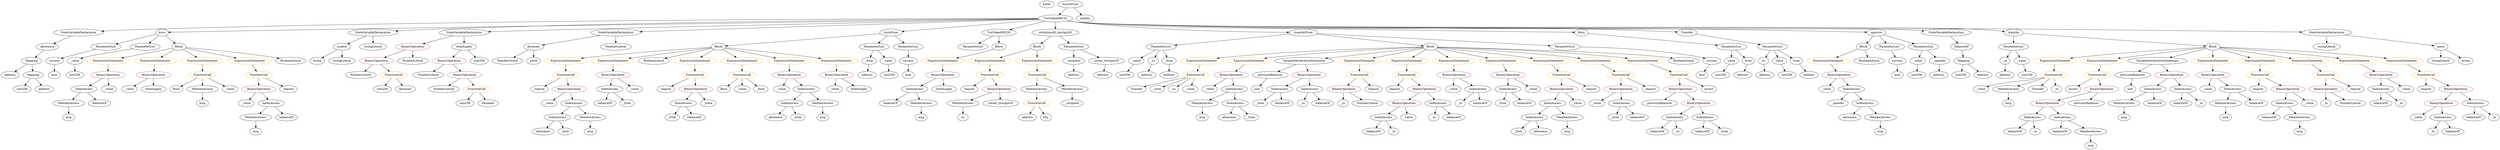 strict digraph {
	graph [bb="0,0,10658,756"];
	node [label="\N"];
	Enter	[height=0.5,
		pos="4403.6,738",
		width=0.83628];
	IndexAccess_Unnamed_1	[color=black,
		height=0.5,
		label=IndexAccess,
		pos="9693.6,234",
		width=1.6402];
	Identifier_balanceOf_1	[color=black,
		height=0.5,
		label=balanceOf,
		pos="9625.6,162",
		width=1.3491];
	IndexAccess_Unnamed_1 -> Identifier_balanceOf_1	[pos="e,9641.6,179.47 9677.5,216.41 9669.1,207.78 9658.7,197.06 9649.4,187.5"];
	MemberAccess_Unnamed_1	[color=black,
		height=0.5,
		label=MemberAccess,
		pos="9761.6,162",
		width=1.9174];
	IndexAccess_Unnamed_1 -> MemberAccess_Unnamed_1	[pos="e,9745.1,179.96 9709.7,216.41 9717.9,207.99 9728,197.58 9737.1,188.2"];
	ElementaryTypeName_bool_1	[color=black,
		height=0.5,
		label=bool,
		pos="8009.6,378",
		width=0.76697];
	VariableDeclaration_decimals	[color=black,
		height=0.5,
		label=decimals,
		pos="2247.6,522",
		width=1.1967];
	NumberLiteral_Unnamed	[color=black,
		height=0.5,
		label=NumberLiteral,
		pos="2137.6,450",
		width=1.765];
	VariableDeclaration_decimals -> NumberLiteral_Unnamed	[pos="e,2162.5,466.87 2224.5,506.33 2209.4,496.67 2189.2,483.87 2172.2,473"];
	ElementaryTypeName_uint8	[color=black,
		height=0.5,
		label=uint8,
		pos="2247.6,450",
		width=0.7947];
	VariableDeclaration_decimals -> ElementaryTypeName_uint8	[pos="e,2247.6,468.1 2247.6,503.7 2247.6,496.41 2247.6,487.73 2247.6,479.54"];
	Identifier_require_2	[color=black,
		height=0.5,
		label=require,
		pos="10326,306",
		width=1.0026];
	Identifier__from_4	[color=black,
		height=0.5,
		label=_from,
		pos="6396.6,234",
		width=0.93331];
	stringLiteral_Unnamed	[color=black,
		height=0.5,
		label=stringLiteral,
		pos="10324,450",
		width=1.5016];
	BinaryOperation_Unnamed_21	[color=brown,
		height=0.5,
		label=BinaryOperation,
		pos="6397.6,378",
		width=1.9867];
	IndexAccess_Unnamed_19	[color=black,
		height=0.5,
		label=IndexAccess,
		pos="6397.6,306",
		width=1.6402];
	BinaryOperation_Unnamed_21 -> IndexAccess_Unnamed_19	[pos="e,6397.6,324.1 6397.6,359.7 6397.6,352.41 6397.6,343.73 6397.6,335.54"];
	Identifier__value_9	[color=black,
		height=0.5,
		label=_value,
		pos="6509.6,306",
		width=0.96103];
	BinaryOperation_Unnamed_21 -> Identifier__value_9	[pos="e,6488.3,320.33 6423.6,360.76 6440,350.5 6461.3,337.18 6478.6,326.37"];
	FunctionCall_Unnamed_17	[color=orange,
		height=0.5,
		label=FunctionCall,
		pos="3114.6,378",
		width=1.6125];
	Identifier_Burn_1	[color=black,
		height=0.5,
		label=Burn,
		pos="3033.6,306",
		width=0.7947];
	FunctionCall_Unnamed_17 -> Identifier_Burn_1	[pos="e,3049.8,321.02 3095.8,360.76 3084.7,351.17 3070.5,338.91 3058.5,328.52"];
	Identifier__value_22	[color=black,
		height=0.5,
		label=_value,
		pos="3114.6,306",
		width=0.96103];
	FunctionCall_Unnamed_17 -> Identifier__value_22	[pos="e,3114.6,324.1 3114.6,359.7 3114.6,352.41 3114.6,343.73 3114.6,335.54"];
	Identifier__from_11	[color=black,
		height=0.5,
		label=_from,
		pos="3200.6,306",
		width=0.93331];
	FunctionCall_Unnamed_17 -> Identifier__from_11	[pos="e,3182.8,321.48 3134.5,360.76 3146.3,351.21 3161.3,339.01 3174,328.64"];
	Identifier_balanceOf_22	[color=black,
		height=0.5,
		label=balanceOf,
		pos="2548.6,234",
		width=1.3491];
	VariableDeclaration_allowance	[color=black,
		height=0.5,
		label=allowance,
		pos="306.59,522",
		width=1.3076];
	Mapping_Unnamed_1	[color=black,
		height=0.5,
		label=Mapping,
		pos="133.59,450",
		width=1.2105];
	VariableDeclaration_allowance -> Mapping_Unnamed_1	[pos="e,164.1,463.35 275.26,508.32 247.04,496.9 205.37,480.05 174.52,467.56"];
	ElementaryTypeName_address_1	[color=black,
		height=0.5,
		label=address,
		pos="39.587,378",
		width=1.0996];
	Identifier_require_10	[color=black,
		height=0.5,
		label=require,
		pos="4076.6,306",
		width=1.0026];
	ExpressionStatement_Unnamed_19	[color=orange,
		height=0.5,
		label=ExpressionStatement,
		pos="469.59,450",
		width=2.458];
	BinaryOperation_Unnamed_27	[color=brown,
		height=0.5,
		label=BinaryOperation,
		pos="464.59,378",
		width=1.9867];
	ExpressionStatement_Unnamed_19 -> BinaryOperation_Unnamed_27	[pos="e,465.81,396.1 468.35,431.7 467.83,424.41 467.21,415.73 466.63,407.54"];
	ExpressionStatement_Unnamed_6	[color=orange,
		height=0.5,
		label=ExpressionStatement,
		pos="8712.6,450",
		width=2.458];
	FunctionCall_Unnamed_5	[color=orange,
		height=0.5,
		label=FunctionCall,
		pos="8688.6,378",
		width=1.6125];
	ExpressionStatement_Unnamed_6 -> FunctionCall_Unnamed_5	[pos="e,8694.5,396.1 8706.7,431.7 8704.1,424.24 8701,415.32 8698.2,406.97"];
	Identifier_allowance_1	[color=black,
		height=0.5,
		label=allowance,
		pos="5163.6,162",
		width=1.3076];
	BinaryOperation_Unnamed_8	[color=brown,
		height=0.5,
		label=BinaryOperation,
		pos="10394,234",
		width=1.9867];
	Identifier__value_1	[color=black,
		height=0.5,
		label=_value,
		pos="10288,162",
		width=0.96103];
	BinaryOperation_Unnamed_8 -> Identifier__value_1	[pos="e,10308,176.79 10369,216.76 10354,206.73 10334,193.78 10318,183.1"];
	IndexAccess_Unnamed_2	[color=black,
		height=0.5,
		label=IndexAccess,
		pos="10400,162",
		width=1.6402];
	BinaryOperation_Unnamed_8 -> IndexAccess_Unnamed_2	[pos="e,10398,180.1 10395,215.7 10396,208.41 10396,199.73 10397,191.54"];
	Identifier__to_9	[color=black,
		height=0.5,
		label=_to,
		pos="6077.6,162",
		width=0.75];
	IndexAccess_Unnamed_19 -> Identifier__from_4	[pos="e,6396.8,252.1 6397.3,287.7 6397.2,280.41 6397.1,271.73 6397,263.54"];
	Identifier_balanceOf_15	[color=black,
		height=0.5,
		label=balanceOf,
		pos="6496.6,234",
		width=1.3491];
	IndexAccess_Unnamed_19 -> Identifier_balanceOf_15	[pos="e,6474.9,250.34 6420.1,289.12 6433.5,279.59 6450.9,267.33 6465.6,256.89"];
	BinaryOperation_Unnamed_10	[color=brown,
		height=0.5,
		label=BinaryOperation,
		pos="9382.6,378",
		width=1.9867];
	Identifier__value_2	[color=black,
		height=0.5,
		label=_value,
		pos="9356.6,306",
		width=0.96103];
	BinaryOperation_Unnamed_10 -> Identifier__value_2	[pos="e,9362.9,324.1 9376.2,359.7 9373.4,352.15 9370,343.12 9366.9,334.68"];
	IndexAccess_Unnamed_6	[color=black,
		height=0.5,
		label=IndexAccess,
		pos="9468.6,306",
		width=1.6402];
	BinaryOperation_Unnamed_10 -> IndexAccess_Unnamed_6	[pos="e,9448.6,323.23 9403,360.41 9414,351.45 9427.7,340.25 9439.8,330.42"];
	Parameter_success_3	[color=black,
		height=0.5,
		label=success,
		pos="3823.6,450",
		width=1.1135];
	ElementaryTypeName_bool_3	[color=black,
		height=0.5,
		label=bool,
		pos="3823.6,378",
		width=0.76697];
	Parameter_success_3 -> ElementaryTypeName_bool_3	[pos="e,3823.6,396.1 3823.6,431.7 3823.6,424.41 3823.6,415.73 3823.6,407.54"];
	Block_Unnamed_3	[color=black,
		height=0.5,
		label=Block,
		pos="7868.6,522",
		width=0.90558];
	ExpressionStatement_Unnamed_17	[color=orange,
		height=0.5,
		label=ExpressionStatement,
		pos="7716.6,450",
		width=2.458];
	Block_Unnamed_3 -> ExpressionStatement_Unnamed_17	[pos="e,7751.1,466.91 7844.2,509.75 7821.9,499.52 7788.6,484.15 7761.5,471.7"];
	BooleanLiteral_Unnamed_1	[color=black,
		height=0.5,
		label=BooleanLiteral,
		pos="7887.6,450",
		width=1.7788];
	Block_Unnamed_3 -> BooleanLiteral_Unnamed_1	[pos="e,7882.9,468.1 7873.3,503.7 7875.3,496.24 7877.7,487.32 7880,478.97"];
	ParameterList_Unnamed_2	[color=black,
		height=0.5,
		label=ParameterList,
		pos="4087.6,522",
		width=1.7095];
	Identifier__to_1	[color=black,
		height=0.5,
		label=_to,
		pos="10353,90",
		width=0.75];
	BinaryOperation_Unnamed_14	[color=brown,
		height=0.5,
		label=BinaryOperation,
		pos="6633.6,306",
		width=1.9867];
	IndexAccess_Unnamed_10	[color=black,
		height=0.5,
		label=IndexAccess,
		pos="6628.6,234",
		width=1.6402];
	BinaryOperation_Unnamed_14 -> IndexAccess_Unnamed_10	[pos="e,6629.8,252.1 6632.4,287.7 6631.8,280.41 6631.2,271.73 6630.6,263.54"];
	Identifier__value_5	[color=black,
		height=0.5,
		label=_value,
		pos="6740.6,234",
		width=0.96103];
	BinaryOperation_Unnamed_14 -> Identifier__value_5	[pos="e,6719.5,248.79 6658.4,288.76 6673.9,278.64 6693.9,265.53 6710.3,254.79"];
	MemberAccess_Unnamed_7	[color=black,
		height=0.5,
		label=MemberAccess,
		pos="5044.6,234",
		width=1.9174];
	Identifier_msg_7	[color=black,
		height=0.5,
		label=msg,
		pos="5044.6,162",
		width=0.75];
	MemberAccess_Unnamed_7 -> Identifier_msg_7	[pos="e,5044.6,180.1 5044.6,215.7 5044.6,208.41 5044.6,199.73 5044.6,191.54"];
	IndexAccess_Unnamed_29	[color=black,
		height=0.5,
		label=IndexAccess,
		pos="2403.6,162",
		width=1.6402];
	Identifier_allowance_3	[color=black,
		height=0.5,
		label=allowance,
		pos="2337.6,90",
		width=1.3076];
	IndexAccess_Unnamed_29 -> Identifier_allowance_3	[pos="e,2353.1,107.47 2387.9,144.41 2379.9,135.87 2369.9,125.28 2361,115.79"];
	Identifier__from_8	[color=black,
		height=0.5,
		label=_from,
		pos="2436.6,90",
		width=0.93331];
	IndexAccess_Unnamed_29 -> Identifier__from_8	[pos="e,2428.8,107.62 2411.7,143.7 2415.4,135.95 2419.8,126.64 2423.9,118.02"];
	VariableDeclaration_value_1	[color=black,
		height=0.5,
		label=value,
		pos="7280.6,450",
		width=0.82242];
	ElementaryTypeName_uint256_6	[color=black,
		height=0.5,
		label=uint256,
		pos="7249.6,378",
		width=1.0442];
	VariableDeclaration_value_1 -> ElementaryTypeName_uint256_6	[pos="e,7257.1,395.96 7273.2,432.41 7269.8,424.59 7265.6,415.06 7261.6,406.23"];
	NumberLiteral_Unnamed_1	[color=black,
		height=0.5,
		label=NumberLiteral,
		pos="2588.6,522",
		width=1.765];
	Identifier_msg	[color=black,
		height=0.5,
		label=msg,
		pos="3861.6,162",
		width=0.75];
	ElementaryTypeName_string	[color=black,
		height=0.5,
		label=string,
		pos="10427,450",
		width=0.864];
	Parameter__value_1	[color=black,
		height=0.5,
		label=_value,
		pos="4783.6,450",
		width=0.96103];
	ElementaryTypeName_uint256_8	[color=black,
		height=0.5,
		label=uint256,
		pos="4734.6,378",
		width=1.0442];
	Parameter__value_1 -> ElementaryTypeName_uint256_8	[pos="e,4745.9,395.15 4772.2,432.76 4766.3,424.37 4759,413.93 4752.4,404.5"];
	FunctionCall_Unnamed_8	[color=orange,
		height=0.5,
		label=FunctionCall,
		pos="5729.6,378",
		width=1.6125];
	BinaryOperation_Unnamed_16	[color=brown,
		height=0.5,
		label=BinaryOperation,
		pos="5683.6,306",
		width=1.9867];
	FunctionCall_Unnamed_8 -> BinaryOperation_Unnamed_16	[pos="e,5694.6,323.79 5718.5,360.05 5713.2,352.06 5706.8,342.33 5700.9,333.4"];
	Identifier_require_4	[color=black,
		height=0.5,
		label=require,
		pos="5809.6,306",
		width=1.0026];
	FunctionCall_Unnamed_8 -> Identifier_require_4	[pos="e,5792.2,322.19 5748.1,360.76 5758.7,351.5 5772.2,339.73 5783.8,329.58"];
	ParameterList_Unnamed_4	[color=black,
		height=0.5,
		label=ParameterList,
		pos="4902.6,522",
		width=1.7095];
	ParameterList_Unnamed_4 -> Parameter__value_1	[pos="e,4805.9,464.14 4876.2,505.46 4858.3,494.95 4834.6,481 4815.6,469.85"];
	Parameter__to_1	[color=black,
		height=0.5,
		label=_to,
		pos="4863.6,450",
		width=0.75];
	ParameterList_Unnamed_4 -> Parameter__to_1	[pos="e,4872.7,467.31 4893.1,504.05 4888.7,496.03 4883.2,486.26 4878.2,477.3"];
	Parameter__from	[color=black,
		height=0.5,
		label=_from,
		pos="4942.6,450",
		width=0.93331];
	ParameterList_Unnamed_4 -> Parameter__from	[pos="e,4933.3,467.31 4912.3,504.05 4916.9,496.03 4922.4,486.26 4927.6,477.3"];
	ParameterList_Unnamed_7	[color=black,
		height=0.5,
		label=ParameterList,
		pos="7980.6,522",
		width=1.7095];
	Parameter_success_1	[color=black,
		height=0.5,
		label=success,
		pos="8009.6,450",
		width=1.1135];
	ParameterList_Unnamed_7 -> Parameter_success_1	[pos="e,8002.5,468.1 7987.8,503.7 7990.9,496.15 7994.6,487.12 7998.1,478.68"];
	ElementaryTypeName_address_3	[color=black,
		height=0.5,
		label=address,
		pos="7631.6,378",
		width=1.0996];
	ExpressionStatement_Unnamed_15	[color=orange,
		height=0.5,
		label=ExpressionStatement,
		pos="5082.6,450",
		width=2.458];
	FunctionCall_Unnamed_11	[color=orange,
		height=0.5,
		label=FunctionCall,
		pos="5042.6,378",
		width=1.6125];
	ExpressionStatement_Unnamed_15 -> FunctionCall_Unnamed_11	[pos="e,5052.4,396.1 5072.7,431.7 5068.2,423.9 5062.9,414.51 5057.9,405.83"];
	Parameter__recipient	[color=black,
		height=0.5,
		label=_recipient,
		pos="4514.6,450",
		width=1.3076];
	ElementaryTypeName_address_11	[color=black,
		height=0.5,
		label=address,
		pos="4514.6,378",
		width=1.0996];
	Parameter__recipient -> ElementaryTypeName_address_11	[pos="e,4514.6,396.1 4514.6,431.7 4514.6,424.41 4514.6,415.73 4514.6,407.54"];
	Identifier__value	[color=black,
		height=0.5,
		label=_value,
		pos="9805.6,234",
		width=0.96103];
	Parameter_success	[color=black,
		height=0.5,
		label=success,
		pos="7192.6,450",
		width=1.1135];
	ElementaryTypeName_bool	[color=black,
		height=0.5,
		label=bool,
		pos="7166.6,378",
		width=0.76697];
	Parameter_success -> ElementaryTypeName_bool	[pos="e,7172.8,395.79 7186.3,432.05 7183.5,424.4 7180,415.16 7176.8,406.56"];
	Identifier__value_7	[color=black,
		height=0.5,
		label=_value,
		pos="6838.6,234",
		width=0.96103];
	FunctionCall_Unnamed_10	[color=orange,
		height=0.5,
		label=FunctionCall,
		pos="5924.6,378",
		width=1.6125];
	Identifier_require_6	[color=black,
		height=0.5,
		label=require,
		pos="5899.6,306",
		width=1.0026];
	FunctionCall_Unnamed_10 -> Identifier_require_6	[pos="e,5905.7,324.1 5918.4,359.7 5915.7,352.15 5912.5,343.12 5909.5,334.68"];
	BinaryOperation_Unnamed_18	[color=brown,
		height=0.5,
		label=BinaryOperation,
		pos="6025.6,306",
		width=1.9867];
	FunctionCall_Unnamed_10 -> BinaryOperation_Unnamed_18	[pos="e,6002.1,323.31 5947.5,361.12 5960.9,351.85 5978,340.01 5992.7,329.76"];
	ExpressionStatement_Unnamed_7	[color=orange,
		height=0.5,
		label=ExpressionStatement,
		pos="8922.6,450",
		width=2.458];
	FunctionCall_Unnamed_6	[color=orange,
		height=0.5,
		label=FunctionCall,
		pos="8870.6,378",
		width=1.6125];
	ExpressionStatement_Unnamed_7 -> FunctionCall_Unnamed_6	[pos="e,8882.9,395.62 8909.7,431.7 8903.7,423.52 8896.3,413.6 8889.6,404.58"];
	FunctionCall_Unnamed_15	[color=orange,
		height=0.5,
		label=FunctionCall,
		pos="2915.6,378",
		width=1.6125];
	Identifier_require_8	[color=black,
		height=0.5,
		label=require,
		pos="2789.6,306",
		width=1.0026];
	FunctionCall_Unnamed_15 -> Identifier_require_8	[pos="e,2813.1,320.04 2888.2,361.81 2869.1,351.15 2843.3,336.83 2822.9,325.5"];
	BinaryOperation_Unnamed_29	[color=brown,
		height=0.5,
		label=BinaryOperation,
		pos="2915.6,306",
		width=1.9867];
	FunctionCall_Unnamed_15 -> BinaryOperation_Unnamed_29	[pos="e,2915.6,324.1 2915.6,359.7 2915.6,352.41 2915.6,343.73 2915.6,335.54"];
	ElementaryTypeName_uint_1	[color=black,
		height=0.5,
		label=uint,
		pos="5294.6,306",
		width=0.75];
	ElementaryTypeName_uint256_2	[color=black,
		height=0.5,
		label=uint256,
		pos="1542.6,306",
		width=1.0442];
	VariableDeclarationStatement_Unnamed	[color=black,
		height=0.5,
		label=VariableDeclarationStatement,
		pos="9156.6,450",
		width=3.3174];
	VariableDeclaration_previousBalances	[color=black,
		height=0.5,
		label=previousBalances,
		pos="9022.6,378",
		width=2.0976];
	VariableDeclarationStatement_Unnamed -> VariableDeclaration_previousBalances	[pos="e,9053,394.91 9124.5,432.23 9106.1,422.63 9082.9,410.49 9063.2,400.23"];
	BinaryOperation_Unnamed_9	[color=brown,
		height=0.5,
		label=BinaryOperation,
		pos="9187.6,378",
		width=1.9867];
	VariableDeclarationStatement_Unnamed -> BinaryOperation_Unnamed_9	[pos="e,9180,396.1 9164.2,431.7 9167.6,424.07 9171.7,414.92 9175.5,406.4"];
	Identifier__from_9	[color=black,
		height=0.5,
		label=_from,
		pos="2648.6,234",
		width=0.93331];
	ExpressionStatement_Unnamed_9	[color=orange,
		height=0.5,
		label=ExpressionStatement,
		pos="5277.6,450",
		width=2.458];
	BinaryOperation_Unnamed_15	[color=brown,
		height=0.5,
		label=BinaryOperation,
		pos="5190.6,378",
		width=1.9867];
	ExpressionStatement_Unnamed_9 -> BinaryOperation_Unnamed_15	[pos="e,5211.2,395.55 5256.5,432.05 5245.5,423.22 5231.9,412.27 5219.9,402.62"];
	ParameterList_Unnamed_3	[color=black,
		height=0.5,
		label=ParameterList,
		pos="8527.6,522",
		width=1.7095];
	Parameter__to	[color=black,
		height=0.5,
		label=_to,
		pos="8483.6,450",
		width=0.75];
	ParameterList_Unnamed_3 -> Parameter__to	[pos="e,8493.5,466.83 8516.9,504.05 8511.7,495.73 8505.3,485.54 8499.5,476.32"];
	Parameter__value	[color=black,
		height=0.5,
		label=_value,
		pos="8567.6,450",
		width=0.96103];
	ParameterList_Unnamed_3 -> Parameter__value	[pos="e,8558,467.79 8537.3,504.05 8541.8,496.14 8547.3,486.54 8552.3,477.69"];
	FunctionCall_Unnamed_2	[color=orange,
		height=0.5,
		label=FunctionCall,
		pos="9885.6,378",
		width=1.6125];
	BinaryOperation_Unnamed_5	[color=brown,
		height=0.5,
		label=BinaryOperation,
		pos="9885.6,306",
		width=1.9867];
	FunctionCall_Unnamed_2 -> BinaryOperation_Unnamed_5	[pos="e,9885.6,324.1 9885.6,359.7 9885.6,352.41 9885.6,343.73 9885.6,335.54"];
	Identifier_require	[color=black,
		height=0.5,
		label=require,
		pos="10012,306",
		width=1.0026];
	FunctionCall_Unnamed_2 -> Identifier_require	[pos="e,9988.1,320.04 9912.9,361.81 9932.1,351.15 9957.9,336.83 9978.3,325.5"];
	IndexAccess_Unnamed_4	[color=black,
		height=0.5,
		label=IndexAccess,
		pos="9108.6,306",
		width=1.6402];
	MemberAccess_Unnamed_2	[color=black,
		height=0.5,
		label=MemberAccess,
		pos="8972.6,234",
		width=1.9174];
	IndexAccess_Unnamed_4 -> MemberAccess_Unnamed_2	[pos="e,9002.7,250.48 9079.4,289.98 9060,279.97 9034.1,266.68 9012.7,255.67"];
	Identifier_balanceOf_4	[color=black,
		height=0.5,
		label=balanceOf,
		pos="9108.6,234",
		width=1.3491];
	IndexAccess_Unnamed_4 -> Identifier_balanceOf_4	[pos="e,9108.6,252.1 9108.6,287.7 9108.6,280.41 9108.6,271.73 9108.6,263.54"];
	Identifier_require_3	[color=black,
		height=0.5,
		label=require,
		pos="6759.6,306",
		width=1.0026];
	Identifier_Transfer_1	[color=black,
		height=0.5,
		label=Transfer,
		pos="4738.6,306",
		width=1.1689];
	Identifier_allowance_4	[color=black,
		height=0.5,
		label=allowance,
		pos="3259.6,162",
		width=1.3076];
	Identifier__spender	[color=black,
		height=0.5,
		label=_spender,
		pos="7755.6,234",
		width=1.2521];
	Identifier__value_20	[color=black,
		height=0.5,
		label=_value,
		pos="3286.6,306",
		width=0.96103];
	FunctionCall_Unnamed_19	[color=orange,
		height=0.5,
		label=FunctionCall,
		pos="4361.6,378",
		width=1.6125];
	MemberAccess_Unnamed_16	[color=black,
		height=0.5,
		label=MemberAccess,
		pos="4361.6,306",
		width=1.9174];
	FunctionCall_Unnamed_19 -> MemberAccess_Unnamed_16	[pos="e,4361.6,324.1 4361.6,359.7 4361.6,352.41 4361.6,343.73 4361.6,335.54"];
	MemberAccess_Unnamed_15	[color=black,
		height=0.5,
		label=MemberAccess,
		pos="4517.6,306",
		width=1.9174];
	FunctionCall_Unnamed_19 -> MemberAccess_Unnamed_15	[pos="e,4483.8,322.16 4393.5,362.67 4416.5,352.34 4447.9,338.28 4473.3,326.87"];
	VariableDeclaration_symbol	[color=black,
		height=0.5,
		label=symbol,
		pos="1441.6,522",
		width=1.0581];
	ElementaryTypeName_string_1	[color=black,
		height=0.5,
		label=string,
		pos="1338.6,450",
		width=0.864];
	VariableDeclaration_symbol -> ElementaryTypeName_string_1	[pos="e,1358.4,464.43 1420.7,506.83 1405.5,496.48 1384.7,482.31 1367.8,470.83"];
	stringLiteral_Unnamed_2	[color=black,
		height=0.5,
		label=stringLiteral,
		pos="1441.6,450",
		width=1.5016];
	VariableDeclaration_symbol -> stringLiteral_Unnamed_2	[pos="e,1441.6,468.1 1441.6,503.7 1441.6,496.41 1441.6,487.73 1441.6,479.54"];
	ExpressionStatement_Unnamed_23	[color=orange,
		height=0.5,
		label=ExpressionStatement,
		pos="2382.6,450",
		width=2.458];
	FunctionCall_Unnamed_16	[color=orange,
		height=0.5,
		label=FunctionCall,
		pos="2382.6,378",
		width=1.6125];
	ExpressionStatement_Unnamed_23 -> FunctionCall_Unnamed_16	[pos="e,2382.6,396.1 2382.6,431.7 2382.6,424.41 2382.6,415.73 2382.6,407.54"];
	VariableDeclarationStatement_Unnamed_1	[color=black,
		height=0.5,
		label=VariableDeclarationStatement,
		pos="5503.6,450",
		width=3.3174];
	VariableDeclaration_previousBalances_1	[color=black,
		height=0.5,
		label=previousBalances,
		pos="5355.6,378",
		width=2.0976];
	VariableDeclarationStatement_Unnamed_1 -> VariableDeclaration_previousBalances_1	[pos="e,5388.6,394.63 5468.5,432.41 5447.6,422.53 5421,409.92 5398.8,399.43"];
	BinaryOperation_Unnamed_20	[color=brown,
		height=0.5,
		label=BinaryOperation,
		pos="5520.6,378",
		width=1.9867];
	VariableDeclarationStatement_Unnamed_1 -> BinaryOperation_Unnamed_20	[pos="e,5516.4,396.1 5507.8,431.7 5509.6,424.32 5511.7,415.52 5513.7,407.25"];
	Identifier_msg_12	[color=black,
		height=0.5,
		label=msg,
		pos="2549.6,90",
		width=0.75];
	IndexAccess_Unnamed_32	[color=black,
		height=0.5,
		label=IndexAccess,
		pos="3325.6,234",
		width=1.6402];
	IndexAccess_Unnamed_32 -> Identifier_allowance_4	[pos="e,3275.1,179.47 3309.9,216.41 3301.9,207.87 3291.9,197.28 3283,187.79"];
	Identifier__from_10	[color=black,
		height=0.5,
		label=_from,
		pos="3358.6,162",
		width=0.93331];
	IndexAccess_Unnamed_32 -> Identifier__from_10	[pos="e,3350.8,179.62 3333.7,215.7 3337.4,207.95 3341.8,198.64 3345.9,190.02"];
	MemberAccess_Unnamed_14	[color=black,
		height=0.5,
		label=MemberAccess,
		pos="4042.6,234",
		width=1.9174];
	Identifier_tx	[color=black,
		height=0.5,
		label=tx,
		pos="4042.6,162",
		width=0.75];
	MemberAccess_Unnamed_14 -> Identifier_tx	[pos="e,4042.6,180.1 4042.6,215.7 4042.6,208.41 4042.6,199.73 4042.6,191.54"];
	Identifier__from	[color=black,
		height=0.5,
		label=_from,
		pos="6552.6,90",
		width=0.93331];
	Block_Unnamed	[color=black,
		height=0.5,
		label=Block,
		pos="4199.6,522",
		width=0.90558];
	ExpressionStatement_Unnamed	[color=orange,
		height=0.5,
		label=ExpressionStatement,
		pos="3970.6,450",
		width=2.458];
	Block_Unnamed -> ExpressionStatement_Unnamed	[pos="e,4025,464.52 4174.6,510.1 4169.4,507.96 4163.8,505.82 4158.6,504 4118.4,490.05 4072.4,477.04 4036,467.4"];
	Identifier_decimals_1	[color=black,
		height=0.5,
		label=decimals,
		pos="1641.6,306",
		width=1.1967];
	ElementaryTypeName_address_13	[color=black,
		height=0.5,
		label=address,
		pos="4318.6,162",
		width=1.0996];
	Parameter__value_3	[color=black,
		height=0.5,
		label=_value,
		pos="328.59,450",
		width=0.96103];
	ElementaryTypeName_uint256_10	[color=black,
		height=0.5,
		label=uint256,
		pos="328.59,378",
		width=1.0442];
	Parameter__value_3 -> ElementaryTypeName_uint256_10	[pos="e,328.59,396.1 328.59,431.7 328.59,424.41 328.59,415.73 328.59,407.54"];
	Identifier_balanceOf_8	[color=black,
		height=0.5,
		label=balanceOf,
		pos="8701.6,90",
		width=1.3491];
	IndexAccess_Unnamed_14	[color=black,
		height=0.5,
		label=IndexAccess,
		pos="6950.6,234",
		width=1.6402];
	Identifier__from_2	[color=black,
		height=0.5,
		label=_from,
		pos="6927.6,162",
		width=0.93331];
	IndexAccess_Unnamed_14 -> Identifier__from_2	[pos="e,6933.2,180.1 6944.9,215.7 6942.5,208.24 6939.5,199.32 6936.8,190.97"];
	Identifier_balanceOf_10	[color=black,
		height=0.5,
		label=balanceOf,
		pos="7027.6,162",
		width=1.3491];
	IndexAccess_Unnamed_14 -> Identifier_balanceOf_10	[pos="e,7009.7,179.23 6968.8,216.41 6978.6,207.54 6990.8,196.47 7001.5,186.71"];
	Identifier_Burn	[color=black,
		height=0.5,
		label=Burn,
		pos="757.59,306",
		width=0.7947];
	BinaryOperation_Unnamed_4	[color=brown,
		height=0.5,
		label=BinaryOperation,
		pos="3969.6,378",
		width=1.9867];
	IndexAccess_Unnamed	[color=black,
		height=0.5,
		label=IndexAccess,
		pos="3839.6,306",
		width=1.6402];
	BinaryOperation_Unnamed_4 -> IndexAccess_Unnamed	[pos="e,3867.8,322.18 3940.4,361.29 3921.9,351.34 3897.8,338.35 3877.8,327.58"];
	Identifier_totalSupply	[color=black,
		height=0.5,
		label=totalSupply,
		pos="3969.6,306",
		width=1.4739];
	BinaryOperation_Unnamed_4 -> Identifier_totalSupply	[pos="e,3969.6,324.1 3969.6,359.7 3969.6,352.41 3969.6,343.73 3969.6,335.54"];
	IndexAccess_Unnamed_13	[color=black,
		height=0.5,
		label=IndexAccess,
		pos="5190.6,234",
		width=1.6402];
	IndexAccess_Unnamed_13 -> Identifier_allowance_1	[pos="e,5170.2,180.1 5183.9,215.7 5181,208.15 5177.5,199.12 5174.3,190.68"];
	Identifier__from_1	[color=black,
		height=0.5,
		label=_from,
		pos="5262.6,162",
		width=0.93331];
	IndexAccess_Unnamed_13 -> Identifier__from_1	[pos="e,5247.1,178.04 5207.6,216.41 5217,207.31 5228.7,195.9 5239,185.96"];
	Identifier_msg_13	[color=black,
		height=0.5,
		label=msg,
		pos="3471.6,162",
		width=0.75];
	BinaryOperation_Unnamed_25	[color=brown,
		height=0.5,
		label=BinaryOperation,
		pos="7760.6,378",
		width=1.9867];
	Identifier__value_12	[color=black,
		height=0.5,
		label=_value,
		pos="7704.6,306",
		width=0.96103];
	BinaryOperation_Unnamed_25 -> Identifier__value_12	[pos="e,7717.3,322.83 7747,360.05 7740.2,351.56 7731.9,341.11 7724.4,331.73"];
	IndexAccess_Unnamed_23	[color=black,
		height=0.5,
		label=IndexAccess,
		pos="7816.6,306",
		width=1.6402];
	BinaryOperation_Unnamed_25 -> IndexAccess_Unnamed_23	[pos="e,7803.2,323.79 7774.1,360.05 7780.7,351.8 7788.8,341.7 7796.2,332.54"];
	ElementaryTypeName_uint256_5	[color=black,
		height=0.5,
		label=uint256,
		pos="7536.6,378",
		width=1.0442];
	NumberLiteral_Unnamed_2	[color=black,
		height=0.5,
		label=NumberLiteral,
		pos="1794.6,378",
		width=1.765];
	Parameter__value_2	[color=black,
		height=0.5,
		label=_value,
		pos="8102.6,450",
		width=0.96103];
	ElementaryTypeName_uint256_9	[color=black,
		height=0.5,
		label=uint256,
		pos="8097.6,378",
		width=1.0442];
	Parameter__value_2 -> ElementaryTypeName_uint256_9	[pos="e,8098.8,396.1 8101.4,431.7 8100.8,424.41 8100.2,415.73 8099.6,407.54"];
	Identifier__to_7	[color=black,
		height=0.5,
		label=_to,
		pos="5683.6,234",
		width=0.75];
	Identifier__recipient	[color=black,
		height=0.5,
		label=_recipient,
		pos="4517.6,234",
		width=1.3076];
	IndexAccess_Unnamed_7	[color=black,
		height=0.5,
		label=IndexAccess,
		pos="10125,306",
		width=1.6402];
	Identifier_balanceOf_7	[color=black,
		height=0.5,
		label=balanceOf,
		pos="10125,234",
		width=1.3491];
	IndexAccess_Unnamed_7 -> Identifier_balanceOf_7	[pos="e,10125,252.1 10125,287.7 10125,280.41 10125,271.73 10125,263.54"];
	Identifier__to_4	[color=black,
		height=0.5,
		label=_to,
		pos="10219,234",
		width=0.75];
	IndexAccess_Unnamed_7 -> Identifier__to_4	[pos="e,10201,248.01 10146,289.12 10160,278.92 10177,265.61 10192,254.74"];
	Identifier__to	[color=black,
		height=0.5,
		label=_to,
		pos="9885.6,234",
		width=0.75];
	VariableDeclaration_previousBalances_1 -> ElementaryTypeName_uint_1	[pos="e,5307.6,321.89 5340.8,360.05 5333,351.13 5323.4,340.06 5314.9,330.33"];
	Identifier__from_3	[color=black,
		height=0.5,
		label=_from,
		pos="5301.6,234",
		width=0.93331];
	IndexAccess_Unnamed_27	[color=black,
		height=0.5,
		label=IndexAccess,
		pos="2827.6,234",
		width=1.6402];
	Identifier__from_7	[color=black,
		height=0.5,
		label=_from,
		pos="2739.6,162",
		width=0.93331];
	IndexAccess_Unnamed_27 -> Identifier__from_7	[pos="e,2757.8,177.48 2807.2,216.76 2795.2,207.21 2779.8,195.01 2766.8,184.64"];
	Identifier_balanceOf_21	[color=black,
		height=0.5,
		label=balanceOf,
		pos="2839.6,162",
		width=1.3491];
	IndexAccess_Unnamed_27 -> Identifier_balanceOf_21	[pos="e,2836.7,180.1 2830.6,215.7 2831.8,208.32 2833.3,199.52 2834.7,191.25"];
	NumberLiteral_Unnamed_5	[color=black,
		height=0.5,
		label=NumberLiteral,
		pos="1451.6,378",
		width=1.765];
	VariableDeclaration_to	[color=black,
		height=0.5,
		label=to,
		pos="7430.6,450",
		width=0.75];
	ElementaryTypeName_address_4	[color=black,
		height=0.5,
		label=address,
		pos="7441.6,378",
		width=1.0996];
	VariableDeclaration_to -> ElementaryTypeName_address_4	[pos="e,7438.9,396.1 7433.3,431.7 7434.5,424.32 7435.8,415.52 7437.1,407.25"];
	Parameter_owner_txorigin30	[color=black,
		height=0.5,
		label=owner_txorigin30,
		pos="4655.6,450",
		width=2.0976];
	ElementaryTypeName_address_12	[color=black,
		height=0.5,
		label=address,
		pos="4639.6,378",
		width=1.0996];
	Parameter_owner_txorigin30 -> ElementaryTypeName_address_12	[pos="e,4643.5,396.1 4651.6,431.7 4649.9,424.32 4647.9,415.52 4646,407.25"];
	BinaryOperation_Unnamed	[color=brown,
		height=0.5,
		label=BinaryOperation,
		pos="1891.6,450",
		width=1.9867];
	BinaryOperation_Unnamed -> NumberLiteral_Unnamed_2	[pos="e,1817,395.15 1869.1,432.76 1856.4,423.58 1840.2,411.94 1826.2,401.84"];
	BinaryOperation_Unnamed_1	[color=brown,
		height=0.5,
		label=BinaryOperation,
		pos="1947.6,378",
		width=1.9867];
	BinaryOperation_Unnamed -> BinaryOperation_Unnamed_1	[pos="e,1934.2,395.79 1905.1,432.05 1911.7,423.8 1919.8,413.7 1927.2,404.54"];
	Identifier_previousBalances_1	[color=black,
		height=0.5,
		label=previousBalances,
		pos="7126.6,234",
		width=2.0976];
	StateVariableDeclaration_Unnamed_5	[color=black,
		height=0.5,
		label=StateVariableDeclaration,
		pos="388.59,594",
		width=2.8184];
	StateVariableDeclaration_Unnamed_5 -> VariableDeclaration_allowance	[pos="e,325.13,538.83 368.74,576.05 358.26,567.12 345.26,556.01 333.85,546.28"];
	Identifier_assert	[color=black,
		height=0.5,
		label=assert,
		pos="8765.6,306",
		width=0.89172];
	Identifier__value_3	[color=black,
		height=0.5,
		label=_value,
		pos="10237,306",
		width=0.96103];
	Identifier__to_10	[color=black,
		height=0.5,
		label=_to,
		pos="5495.6,234",
		width=0.75];
	ExpressionStatement_Unnamed_20	[color=orange,
		height=0.5,
		label=ExpressionStatement,
		pos="664.59,450",
		width=2.458];
	BinaryOperation_Unnamed_28	[color=brown,
		height=0.5,
		label=BinaryOperation,
		pos="657.59,378",
		width=1.9867];
	ExpressionStatement_Unnamed_20 -> BinaryOperation_Unnamed_28	[pos="e,659.3,396.1 662.86,431.7 662.13,424.41 661.26,415.73 660.44,407.54"];
	ExpressionStatement_Unnamed_21	[color=orange,
		height=0.5,
		label=ExpressionStatement,
		pos="859.59,450",
		width=2.458];
	FunctionCall_Unnamed_14	[color=orange,
		height=0.5,
		label=FunctionCall,
		pos="864.59,378",
		width=1.6125];
	ExpressionStatement_Unnamed_21 -> FunctionCall_Unnamed_14	[pos="e,863.37,396.1 860.82,431.7 861.34,424.41 861.96,415.73 862.55,407.54"];
	ElementaryTypeName_address_8	[color=black,
		height=0.5,
		label=address,
		pos="4829.6,378",
		width=1.0996];
	Parameter__to_1 -> ElementaryTypeName_address_8	[pos="e,4837.8,395.96 4855.5,432.41 4851.7,424.59 4847.1,415.06 4842.8,406.23"];
	IndexAccess_Unnamed_17	[color=black,
		height=0.5,
		label=IndexAccess,
		pos="5398.6,306",
		width=1.6402];
	BinaryOperation_Unnamed_20 -> IndexAccess_Unnamed_17	[pos="e,5425.3,322.34 5492.9,361.12 5475.8,351.31 5453.7,338.63 5435.2,328"];
	IndexAccess_Unnamed_18	[color=black,
		height=0.5,
		label=IndexAccess,
		pos="5534.6,306",
		width=1.6402];
	BinaryOperation_Unnamed_20 -> IndexAccess_Unnamed_18	[pos="e,5531.2,324.1 5524,359.7 5525.5,352.32 5527.3,343.52 5528.9,335.25"];
	Identifier_this	[color=black,
		height=0.5,
		label=this,
		pos="4403.6,162",
		width=0.75];
	MemberAccess_Unnamed_9	[color=black,
		height=0.5,
		label=MemberAccess,
		pos="1107.6,162",
		width=1.9174];
	Identifier_msg_9	[color=black,
		height=0.5,
		label=msg,
		pos="1107.6,90",
		width=0.75];
	MemberAccess_Unnamed_9 -> Identifier_msg_9	[pos="e,1107.6,108.1 1107.6,143.7 1107.6,136.41 1107.6,127.73 1107.6,119.54"];
	ExpressionStatement_Unnamed_24	[color=orange,
		height=0.5,
		label=ExpressionStatement,
		pos="2577.6,450",
		width=2.458];
	BinaryOperation_Unnamed_31	[color=brown,
		height=0.5,
		label=BinaryOperation,
		pos="2577.6,378",
		width=1.9867];
	ExpressionStatement_Unnamed_24 -> BinaryOperation_Unnamed_31	[pos="e,2577.6,396.1 2577.6,431.7 2577.6,424.41 2577.6,415.73 2577.6,407.54"];
	Identifier__value_4	[color=black,
		height=0.5,
		label=_value,
		pos="8350.6,306",
		width=0.96103];
	ElementaryTypeName_uint	[color=black,
		height=0.5,
		label=uint,
		pos="9004.6,306",
		width=0.75];
	IndexAccess_Unnamed_11	[color=black,
		height=0.5,
		label=IndexAccess,
		pos="6624.6,162",
		width=1.6402];
	IndexAccess_Unnamed_11 -> Identifier__from	[pos="e,6568.1,106.04 6607.5,144.41 6598.2,135.31 6586.4,123.9 6576.2,113.96"];
	Identifier_allowance	[color=black,
		height=0.5,
		label=allowance,
		pos="6651.6,90",
		width=1.3076];
	IndexAccess_Unnamed_11 -> Identifier_allowance	[pos="e,6645,108.1 6631.3,143.7 6634.2,136.15 6637.7,127.12 6640.9,118.68"];
	Identifier_balanceOf_2	[color=black,
		height=0.5,
		label=balanceOf,
		pos="10447,90",
		width=1.3491];
	MemberAccess_Unnamed_4	[color=black,
		height=0.5,
		label=MemberAccess,
		pos="8472.6,306",
		width=1.9174];
	Identifier_msg_4	[color=black,
		height=0.5,
		label=msg,
		pos="8472.6,234",
		width=0.75];
	MemberAccess_Unnamed_4 -> Identifier_msg_4	[pos="e,8472.6,252.1 8472.6,287.7 8472.6,280.41 8472.6,271.73 8472.6,263.54"];
	IndexAccess_Unnamed_9	[color=black,
		height=0.5,
		label=IndexAccess,
		pos="8576.6,162",
		width=1.6402];
	Identifier_balanceOf_9	[color=black,
		height=0.5,
		label=balanceOf,
		pos="8492.6,90",
		width=1.3491];
	IndexAccess_Unnamed_9 -> Identifier_balanceOf_9	[pos="e,8511.7,106.91 8557.1,144.76 8546.2,135.69 8532.5,124.22 8520.4,114.21"];
	Identifier__to_6	[color=black,
		height=0.5,
		label=_to,
		pos="8586.6,90",
		width=0.75];
	IndexAccess_Unnamed_9 -> Identifier__to_6	[pos="e,8584.1,108.1 8579.1,143.7 8580.1,136.32 8581.4,127.52 8582.6,119.25"];
	Identifier_msg_10	[color=black,
		height=0.5,
		label=msg,
		pos="284.59,162",
		width=0.75];
	ExpressionStatement_Unnamed_4	[color=orange,
		height=0.5,
		label=ExpressionStatement,
		pos="9382.6,450",
		width=2.458];
	ExpressionStatement_Unnamed_4 -> BinaryOperation_Unnamed_10	[pos="e,9382.6,396.1 9382.6,431.7 9382.6,424.41 9382.6,415.73 9382.6,407.54"];
	Identifier__value_13	[color=black,
		height=0.5,
		label=_value,
		pos="1063.6,234",
		width=0.96103];
	FunctionCall_Unnamed_6 -> Identifier_assert	[pos="e,8785.8,320.47 8846.8,361.12 8831.4,350.87 8811.3,337.46 8794.9,326.55"];
	BinaryOperation_Unnamed_12	[color=brown,
		height=0.5,
		label=BinaryOperation,
		pos="8887.6,306",
		width=1.9867];
	FunctionCall_Unnamed_6 -> BinaryOperation_Unnamed_12	[pos="e,8883.4,324.1 8874.8,359.7 8876.6,352.32 8878.7,343.52 8880.7,335.25"];
	stringLiteral_Unnamed_3	[color=black,
		height=0.5,
		label=stringLiteral,
		pos="1572.6,522",
		width=1.5016];
	Identifier__value_6	[color=black,
		height=0.5,
		label=_value,
		pos="5078.6,306",
		width=0.96103];
	ExpressionStatement_Unnamed_10	[color=orange,
		height=0.5,
		label=ExpressionStatement,
		pos="5729.6,450",
		width=2.458];
	ExpressionStatement_Unnamed_10 -> FunctionCall_Unnamed_8	[pos="e,5729.6,396.1 5729.6,431.7 5729.6,424.41 5729.6,415.73 5729.6,407.54"];
	ElementaryTypeName_uint256_11	[color=black,
		height=0.5,
		label=uint256,
		pos="3737.6,378",
		width=1.0442];
	Parameter__from_1	[color=black,
		height=0.5,
		label=_from,
		pos="3644.6,450",
		width=0.93331];
	ElementaryTypeName_address_10	[color=black,
		height=0.5,
		label=address,
		pos="3642.6,378",
		width=1.0996];
	Parameter__from_1 -> ElementaryTypeName_address_10	[pos="e,3643.1,396.1 3644.1,431.7 3643.9,424.41 3643.6,415.73 3643.4,407.54"];
	Identifier_balanceOf_19	[color=black,
		height=0.5,
		label=balanceOf,
		pos="1243.6,162",
		width=1.3491];
	Block_Unnamed_5	[color=black,
		height=0.5,
		label=Block,
		pos="3016.6,522",
		width=0.90558];
	Block_Unnamed_5 -> ExpressionStatement_Unnamed_23	[pos="e,2446.5,462.79 2984.2,518.63 2900.5,512.32 2670.8,493.86 2480.6,468 2473.2,466.99 2465.5,465.84 2457.8,464.62"];
	Block_Unnamed_5 -> ExpressionStatement_Unnamed_24	[pos="e,2642.9,462.5 2985.5,516.36 2925.6,507.36 2789.7,486.76 2675.6,468 2668.7,466.86 2661.4,465.65 2654.2,464.43"];
	BooleanLiteral_Unnamed_3	[color=black,
		height=0.5,
		label=BooleanLiteral,
		pos="2748.6,450",
		width=1.7788];
	Block_Unnamed_5 -> BooleanLiteral_Unnamed_3	[pos="e,2794.3,462.93 2987.4,513.38 2943.9,502 2861.1,480.39 2805.4,465.83"];
	ExpressionStatement_Unnamed_22	[color=orange,
		height=0.5,
		label=ExpressionStatement,
		pos="2919.6,450",
		width=2.458];
	Block_Unnamed_5 -> ExpressionStatement_Unnamed_22	[pos="e,2942.8,467.76 2997.4,507.17 2984.4,497.8 2967,485.19 2951.9,474.29"];
	ExpressionStatement_Unnamed_27	[color=orange,
		height=0.5,
		label=ExpressionStatement,
		pos="3114.6,450",
		width=2.458];
	Block_Unnamed_5 -> ExpressionStatement_Unnamed_27	[pos="e,3091.1,467.76 3035.9,507.17 3049.1,497.8 3066.7,485.19 3082,474.29"];
	ExpressionStatement_Unnamed_25	[color=orange,
		height=0.5,
		label=ExpressionStatement,
		pos="3309.6,450",
		width=2.458];
	Block_Unnamed_5 -> ExpressionStatement_Unnamed_25	[pos="e,3253.9,464.31 3046.3,513.9 3092.1,502.95 3181.3,481.66 3243,466.9"];
	ExpressionStatement_Unnamed_26	[color=orange,
		height=0.5,
		label=ExpressionStatement,
		pos="3504.6,450",
		width=2.458];
	Block_Unnamed_5 -> ExpressionStatement_Unnamed_26	[pos="e,3439.8,462.58 3048.2,517.1 3114.7,508.82 3273.7,488.54 3406.6,468 3413.7,466.9 3421.1,465.7 3428.6,464.47"];
	VariableDeclaration_previousBalances -> ElementaryTypeName_uint	[pos="e,9009,324.1 9018.1,359.7 9016.2,352.32 9014,343.52 9011.9,335.25"];
	FunctionCall_Unnamed_5 -> Identifier__value_4	[pos="e,8376.8,318.17 8645.8,365.53 8637.8,363.56 8629.5,361.62 8621.6,360 8521.5,339.42 8493.2,350.56 8394.6,324 8392.3,323.38 8390,322.69 \
8387.6,321.95"];
	FunctionCall_Unnamed_5 -> MemberAccess_Unnamed_4	[pos="e,8514.7,320.66 8649.5,364.32 8614.8,353.1 8564,336.62 8525.7,324.21"];
	Identifier_Transfer	[color=black,
		height=0.5,
		label=Transfer,
		pos="8601.6,306",
		width=1.1689];
	FunctionCall_Unnamed_5 -> Identifier_Transfer	[pos="e,8620.8,322.43 8668.4,360.76 8656.9,351.47 8642.2,339.67 8629.5,329.49"];
	Identifier__to_5	[color=black,
		height=0.5,
		label=_to,
		pos="8688.6,306",
		width=0.75];
	FunctionCall_Unnamed_5 -> Identifier__to_5	[pos="e,8688.6,324.1 8688.6,359.7 8688.6,352.41 8688.6,343.73 8688.6,335.54"];
	FunctionCall_Unnamed_13	[color=orange,
		height=0.5,
		label=FunctionCall,
		pos="1119.6,378",
		width=1.6125];
	BinaryOperation_Unnamed_26	[color=brown,
		height=0.5,
		label=BinaryOperation,
		pos="1119.6,306",
		width=1.9867];
	FunctionCall_Unnamed_13 -> BinaryOperation_Unnamed_26	[pos="e,1119.6,324.1 1119.6,359.7 1119.6,352.41 1119.6,343.73 1119.6,335.54"];
	Identifier_require_7	[color=black,
		height=0.5,
		label=require,
		pos="1245.6,306",
		width=1.0026];
	FunctionCall_Unnamed_13 -> Identifier_require_7	[pos="e,1222.1,320.04 1146.9,361.81 1166.1,351.15 1191.9,336.83 1212.3,325.5"];
	ExpressionStatement_Unnamed_12	[color=orange,
		height=0.5,
		label=ExpressionStatement,
		pos="5924.6,450",
		width=2.458];
	ExpressionStatement_Unnamed_12 -> FunctionCall_Unnamed_10	[pos="e,5924.6,396.1 5924.6,431.7 5924.6,424.41 5924.6,415.73 5924.6,407.54"];
	MemberAccess_Unnamed_3	[color=black,
		height=0.5,
		label=MemberAccess,
		pos="9431.6,234",
		width=1.9174];
	Identifier_msg_3	[color=black,
		height=0.5,
		label=msg,
		pos="9431.6,162",
		width=0.75];
	MemberAccess_Unnamed_3 -> Identifier_msg_3	[pos="e,9431.6,180.1 9431.6,215.7 9431.6,208.41 9431.6,199.73 9431.6,191.54"];
	IndexAccess_Unnamed_3	[color=black,
		height=0.5,
		label=IndexAccess,
		pos="10543,234",
		width=1.6402];
	Identifier_balanceOf_3	[color=black,
		height=0.5,
		label=balanceOf,
		pos="10537,162",
		width=1.3491];
	IndexAccess_Unnamed_3 -> Identifier_balanceOf_3	[pos="e,10538,180.1 10541,215.7 10540,208.41 10540,199.73 10539,191.54"];
	Identifier__to_2	[color=black,
		height=0.5,
		label=_to,
		pos="10631,162",
		width=0.75];
	IndexAccess_Unnamed_3 -> Identifier__to_2	[pos="e,10614,176.33 10563,216.76 10576,206.79 10592,193.93 10605,183.28"];
	ElementaryTypeName_uint256_1	[color=black,
		height=0.5,
		label=uint256,
		pos="1967.6,234",
		width=1.0442];
	FunctionDefinition_burn	[color=black,
		height=0.5,
		label=burn,
		pos="738.59,594",
		width=0.76697];
	ParameterList_Unnamed_9	[color=black,
		height=0.5,
		label=ParameterList,
		pos="455.59,522",
		width=1.7095];
	FunctionDefinition_burn -> ParameterList_Unnamed_9	[pos="e,501.51,534.36 712.97,586.66 667.95,575.53 573.61,552.19 512.51,537.08"];
	ParameterList_Unnamed_8	[color=black,
		height=0.5,
		label=ParameterList,
		pos="639.59,522",
		width=1.7095];
	FunctionDefinition_burn -> ParameterList_Unnamed_8	[pos="e,662.15,538.95 720.43,580.16 706.71,570.46 687.53,556.9 671.3,545.42"];
	Block_Unnamed_4	[color=black,
		height=0.5,
		label=Block,
		pos="837.59,522",
		width=0.90558];
	FunctionDefinition_burn -> Block_Unnamed_4	[pos="e,818.19,536.71 756.75,580.16 771.3,569.87 792.01,555.23 808.82,543.34"];
	ExpressionStatement_Unnamed_2	[color=orange,
		height=0.5,
		label=ExpressionStatement,
		pos="9577.6,450",
		width=2.458];
	FunctionCall_Unnamed_3	[color=orange,
		height=0.5,
		label=FunctionCall,
		pos="9581.6,378",
		width=1.6125];
	ExpressionStatement_Unnamed_2 -> FunctionCall_Unnamed_3	[pos="e,9580.6,396.1 9578.6,431.7 9579,424.41 9579.5,415.73 9580,407.54"];
	ExpressionStatement_Unnamed_1	[color=orange,
		height=0.5,
		label=ExpressionStatement,
		pos="9772.6,450",
		width=2.458];
	ExpressionStatement_Unnamed_1 -> FunctionCall_Unnamed_2	[pos="e,9860.5,394.51 9799.4,432.41 9814.9,422.81 9834.5,410.63 9851.2,400.33"];
	ExpressionStatement_Unnamed_14	[color=orange,
		height=0.5,
		label=ExpressionStatement,
		pos="6119.6,450",
		width=2.458];
	BinaryOperation_Unnamed_22	[color=brown,
		height=0.5,
		label=BinaryOperation,
		pos="6149.6,378",
		width=1.9867];
	ExpressionStatement_Unnamed_14 -> BinaryOperation_Unnamed_22	[pos="e,6142.3,396.1 6127,431.7 6130.2,424.15 6134.1,415.12 6137.7,406.68"];
	IndexAccess_Unnamed_30	[color=black,
		height=0.5,
		label=IndexAccess,
		pos="2567.6,306",
		width=1.6402];
	IndexAccess_Unnamed_30 -> Identifier_balanceOf_22	[pos="e,2553.2,252.1 2562.9,287.7 2560.9,280.24 2558.4,271.32 2556.2,262.97"];
	IndexAccess_Unnamed_30 -> Identifier__from_9	[pos="e,2631.6,249.72 2586.4,288.76 2597.2,279.37 2611.1,267.41 2623,257.15"];
	ElementaryTypeName_uint256	[color=black,
		height=0.5,
		label=uint256,
		pos="2018.6,450",
		width=1.0442];
	Identifier__value_10	[color=black,
		height=0.5,
		label=_value,
		pos="6149.6,306",
		width=0.96103];
	ExpressionStatement_Unnamed_13	[color=orange,
		height=0.5,
		label=ExpressionStatement,
		pos="6314.6,450",
		width=2.458];
	ExpressionStatement_Unnamed_13 -> BinaryOperation_Unnamed_21	[pos="e,6378,395.55 6334.7,432.05 6345.1,423.31 6357.9,412.49 6369.2,402.9"];
	ParameterList_Unnamed_10	[color=black,
		height=0.5,
		label=ParameterList,
		pos="3682.6,522",
		width=1.7095];
	ParameterList_Unnamed_10 -> Parameter__from_1	[pos="e,3653.7,467.79 3673.4,504.05 3669.1,496.14 3663.9,486.54 3659.1,477.69"];
	Parameter__value_4	[color=black,
		height=0.5,
		label=_value,
		pos="3730.6,450",
		width=0.96103];
	ParameterList_Unnamed_10 -> Parameter__value_4	[pos="e,3719.4,467.31 3694.2,504.05 3699.8,495.85 3706.7,485.83 3713,476.71"];
	StateVariableDeclaration_Unnamed_1	[color=black,
		height=0.5,
		label=StateVariableDeclaration,
		pos="1572.6,594",
		width=2.8184];
	StateVariableDeclaration_Unnamed_1 -> VariableDeclaration_symbol	[pos="e,1466.3,536.2 1541.5,576.41 1522,565.94 1496.6,552.41 1476.4,541.58"];
	StateVariableDeclaration_Unnamed_1 -> stringLiteral_Unnamed_3	[pos="e,1572.6,540.1 1572.6,575.7 1572.6,568.41 1572.6,559.73 1572.6,551.54"];
	IndexAccess_Unnamed_5	[color=black,
		height=0.5,
		label=IndexAccess,
		pos="9244.6,306",
		width=1.6402];
	Identifier_balanceOf_5	[color=black,
		height=0.5,
		label=balanceOf,
		pos="9223.6,234",
		width=1.3491];
	IndexAccess_Unnamed_5 -> Identifier_balanceOf_5	[pos="e,9228.7,252.1 9239.4,287.7 9237.2,280.24 9234.5,271.32 9232,262.97"];
	Identifier__to_3	[color=black,
		height=0.5,
		label=_to,
		pos="9317.6,234",
		width=0.75];
	IndexAccess_Unnamed_5 -> Identifier__to_3	[pos="e,9302.9,249.11 9261.9,288.41 9271.7,278.97 9284.2,267.03 9294.8,256.83"];
	Identifier__to_11	[color=black,
		height=0.5,
		label=_to,
		pos="6200.6,234",
		width=0.75];
	MemberAccess_Unnamed_11	[color=black,
		height=0.5,
		label=MemberAccess,
		pos="873.59,306",
		width=1.9174];
	Identifier_msg_11	[color=black,
		height=0.5,
		label=msg,
		pos="873.59,234",
		width=0.75];
	MemberAccess_Unnamed_11 -> Identifier_msg_11	[pos="e,873.59,252.1 873.59,287.7 873.59,280.41 873.59,271.73 873.59,263.54"];
	ElementaryTypeName_uint256_3	[color=black,
		height=0.5,
		label=uint256,
		pos="8287.6,378",
		width=1.0442];
	BinaryOperation_Unnamed_7	[color=brown,
		height=0.5,
		label=BinaryOperation,
		pos="10452,306",
		width=1.9867];
	BinaryOperation_Unnamed_7 -> BinaryOperation_Unnamed_8	[pos="e,10407,251.79 10438,288.05 10431,279.8 10422,269.7 10415,260.54"];
	BinaryOperation_Unnamed_7 -> IndexAccess_Unnamed_3	[pos="e,10521,251.23 10473,288.41 10485,279.37 10500,268.03 10513,258.13"];
	MemberAccess_Unnamed_5	[color=black,
		height=0.5,
		label=MemberAccess,
		pos="8837.6,90",
		width=1.9174];
	Identifier_msg_5	[color=black,
		height=0.5,
		label=msg,
		pos="8837.6,18",
		width=0.75];
	MemberAccess_Unnamed_5 -> Identifier_msg_5	[pos="e,8837.6,36.104 8837.6,71.697 8837.6,64.407 8837.6,55.726 8837.6,47.536"];
	BinaryOperation_Unnamed_22 -> Identifier__value_10	[pos="e,6149.6,324.1 6149.6,359.7 6149.6,352.41 6149.6,343.73 6149.6,335.54"];
	IndexAccess_Unnamed_20	[color=black,
		height=0.5,
		label=IndexAccess,
		pos="6261.6,306",
		width=1.6402];
	BinaryOperation_Unnamed_22 -> IndexAccess_Unnamed_20	[pos="e,6236.5,322.67 6175.6,360.76 6190.9,351.18 6210.5,338.92 6227.1,328.53"];
	Identifier__value_15	[color=black,
		height=0.5,
		label=_value,
		pos="551.59,306",
		width=0.96103];
	Identifier_require_1	[color=black,
		height=0.5,
		label=require,
		pos="9581.6,306",
		width=1.0026];
	BinaryOperation_Unnamed_19	[color=brown,
		height=0.5,
		label=BinaryOperation,
		pos="5946.6,234",
		width=1.9867];
	IndexAccess_Unnamed_15	[color=black,
		height=0.5,
		label=IndexAccess,
		pos="5851.6,162",
		width=1.6402];
	BinaryOperation_Unnamed_19 -> IndexAccess_Unnamed_15	[pos="e,5873.5,179.15 5924.6,216.76 5912.1,207.58 5896.3,195.94 5882.6,185.84"];
	Identifier__value_8	[color=black,
		height=0.5,
		label=_value,
		pos="5963.6,162",
		width=0.96103];
	BinaryOperation_Unnamed_19 -> Identifier__value_8	[pos="e,5959.4,180.1 5950.8,215.7 5952.6,208.32 5954.7,199.52 5956.7,191.25"];
	ElementaryTypeName_address_7	[color=black,
		height=0.5,
		label=address,
		pos="4926.6,378",
		width=1.0996];
	Parameter__from -> ElementaryTypeName_address_7	[pos="e,4930.5,396.1 4938.6,431.7 4936.9,424.32 4934.9,415.52 4933,407.25"];
	Identifier_decimals	[color=black,
		height=0.5,
		label=decimals,
		pos="2066.6,234",
		width=1.1967];
	Identifier_balanceOf_12	[color=black,
		height=0.5,
		label=balanceOf,
		pos="6171.6,162",
		width=1.3491];
	FunctionCall_Unnamed_12	[color=orange,
		height=0.5,
		label=FunctionCall,
		pos="7062.6,378",
		width=1.6125];
	BinaryOperation_Unnamed_23	[color=brown,
		height=0.5,
		label=BinaryOperation,
		pos="7137.6,306",
		width=1.9867];
	FunctionCall_Unnamed_12 -> BinaryOperation_Unnamed_23	[pos="e,7119.7,323.71 7080.4,360.41 7089.6,351.76 7101.2,341 7111.4,331.42"];
	Identifier_assert_1	[color=black,
		height=0.5,
		label=assert,
		pos="7259.6,306",
		width=0.89172];
	FunctionCall_Unnamed_12 -> Identifier_assert_1	[pos="e,7234.5,317.69 7101.9,364.42 7133.6,354.1 7179.2,338.82 7218.6,324 7220.4,323.33 7222.2,322.63 7224,321.91"];
	Identifier_msg_8	[color=black,
		height=0.5,
		label=msg,
		pos="7944.6,90",
		width=0.75];
	IndexAccess_Unnamed_24	[color=black,
		height=0.5,
		label=IndexAccess,
		pos="7877.6,234",
		width=1.6402];
	Identifier_allowance_2	[color=black,
		height=0.5,
		label=allowance,
		pos="7810.6,162",
		width=1.3076];
	IndexAccess_Unnamed_24 -> Identifier_allowance_2	[pos="e,7825.9,178.99 7861.7,216.41 7853.3,207.66 7842.9,196.75 7833.6,187.08"];
	MemberAccess_Unnamed_8	[color=black,
		height=0.5,
		label=MemberAccess,
		pos="7944.6,162",
		width=1.9174];
	IndexAccess_Unnamed_24 -> MemberAccess_Unnamed_8	[pos="e,7928.4,179.96 7893.5,216.41 7901.5,207.99 7911.5,197.58 7920.5,188.2"];
	VariableDeclaration_value	[color=black,
		height=0.5,
		label=value,
		pos="7505.6,450",
		width=0.82242];
	VariableDeclaration_value -> ElementaryTypeName_uint256_5	[pos="e,7529.1,395.96 7512.9,432.41 7516.4,424.59 7520.6,415.06 7524.5,406.23"];
	Identifier_balanceOf	[color=black,
		height=0.5,
		label=balanceOf,
		pos="3725.6,234",
		width=1.3491];
	IndexAccess_Unnamed -> Identifier_balanceOf	[pos="e,3750,250.01 3814.3,289.46 3798.1,279.54 3777,266.56 3759.4,255.75"];
	MemberAccess_Unnamed	[color=black,
		height=0.5,
		label=MemberAccess,
		pos="3861.6,234",
		width=1.9174];
	IndexAccess_Unnamed -> MemberAccess_Unnamed	[pos="e,3856.2,252.1 3845,287.7 3847.4,280.24 3850.2,271.32 3852.8,262.97"];
	BinaryOperation_Unnamed_13	[color=brown,
		height=0.5,
		label=BinaryOperation,
		pos="8644.6,234",
		width=1.9867];
	BinaryOperation_Unnamed_12 -> BinaryOperation_Unnamed_13	[pos="e,8690.5,248.23 8841.9,291.83 8802,280.36 8744.1,263.67 8701.3,251.34"];
	Identifier_previousBalances	[color=black,
		height=0.5,
		label=previousBalances,
		pos="8809.6,234",
		width=2.0976];
	BinaryOperation_Unnamed_12 -> Identifier_previousBalances	[pos="e,8828.2,251.71 8869.1,288.41 8859.4,279.67 8847.2,268.79 8836.5,259.13"];
	Block_Unnamed_2	[color=black,
		height=0.5,
		label=Block,
		pos="6021.6,522",
		width=0.90558];
	Block_Unnamed_2 -> ExpressionStatement_Unnamed_15	[pos="e,5145.7,462.99 5989,520.22 5876.5,517.26 5494.1,504.95 5180.6,468 5172.9,467.09 5164.9,465.98 5156.9,464.77"];
	Block_Unnamed_2 -> ExpressionStatement_Unnamed_9	[pos="e,5341.2,462.9 5988.9,519.36 5893.9,514.37 5609.7,497.85 5375.6,468 5368.1,467.05 5360.3,465.92 5352.6,464.72"];
	Block_Unnamed_2 -> VariableDeclarationStatement_Unnamed_1	[pos="e,5590.2,462.71 5990,516.73 5914.3,506.5 5720.4,480.3 5601.5,464.23"];
	Block_Unnamed_2 -> ExpressionStatement_Unnamed_10	[pos="e,5785.4,464.38 5992,513.9 5946.5,502.99 5858.1,481.81 5796.6,467.05"];
	Block_Unnamed_2 -> ExpressionStatement_Unnamed_12	[pos="e,5947.8,467.76 6002.4,507.17 5989.4,497.8 5972,485.19 5956.9,474.29"];
	Block_Unnamed_2 -> ExpressionStatement_Unnamed_14	[pos="e,6096.1,467.76 6040.9,507.17 6054.1,497.8 6071.7,485.19 6087,474.29"];
	Block_Unnamed_2 -> ExpressionStatement_Unnamed_13	[pos="e,6258.9,464.31 6051.3,513.9 6097.1,502.95 6186.3,481.66 6248,466.9"];
	ExpressionStatement_Unnamed_8	[color=orange,
		height=0.5,
		label=ExpressionStatement,
		pos="6509.6,450",
		width=2.458];
	Block_Unnamed_2 -> ExpressionStatement_Unnamed_8	[pos="e,6444.8,462.58 6053.2,517.1 6119.7,508.82 6278.7,488.54 6411.6,468 6418.7,466.9 6426.1,465.7 6433.6,464.47"];
	ExpressionStatement_Unnamed_11	[color=orange,
		height=0.5,
		label=ExpressionStatement,
		pos="6704.6,450",
		width=2.458];
	Block_Unnamed_2 -> ExpressionStatement_Unnamed_11	[pos="e,6640.7,462.86 6054,518.99 6142.8,513.3 6396.8,495.65 6606.6,468 6614,467.02 6621.7,465.89 6629.4,464.68"];
	ExpressionStatement_Unnamed_16	[color=orange,
		height=0.5,
		label=ExpressionStatement,
		pos="6899.6,450",
		width=2.458];
	Block_Unnamed_2 -> ExpressionStatement_Unnamed_16	[pos="e,6836.2,462.99 6054.4,519.99 6161.9,516.43 6513.2,502.71 6801.6,468 6809.2,467.08 6817.2,465.97 6825.1,464.76"];
	BooleanLiteral_Unnamed	[color=black,
		height=0.5,
		label=BooleanLiteral,
		pos="7070.6,450",
		width=1.7788];
	Block_Unnamed_2 -> BooleanLiteral_Unnamed	[pos="e,7024.6,462.84 6054.2,519.98 6201.7,515.25 6808.4,494.53 6996.6,468 7002.2,467.22 7007.9,466.22 7013.7,465.11"];
	Parameter_success_2	[color=black,
		height=0.5,
		label=success,
		pos="235.59,450",
		width=1.1135];
	ParameterList_Unnamed_9 -> Parameter_success_2	[pos="e,266.38,461.86 413.65,508.43 378.96,497.93 328.44,482.4 284.59,468 282.19,467.21 279.73,466.39 277.25,465.56"];
	Identifier_totalSupply_1	[color=black,
		height=0.5,
		label=totalSupply,
		pos="657.59,306",
		width=1.4739];
	IndexAccess_Unnamed_22	[color=black,
		height=0.5,
		label=IndexAccess,
		pos="7223.6,162",
		width=1.6402];
	Identifier_balanceOf_18	[color=black,
		height=0.5,
		label=balanceOf,
		pos="7139.6,90",
		width=1.3491];
	IndexAccess_Unnamed_22 -> Identifier_balanceOf_18	[pos="e,7158.7,106.91 7204.1,144.76 7193.2,135.69 7179.5,124.22 7167.4,114.21"];
	Identifier__to_13	[color=black,
		height=0.5,
		label=_to,
		pos="7233.6,90",
		width=0.75];
	IndexAccess_Unnamed_22 -> Identifier__to_13	[pos="e,7231.1,108.1 7226.1,143.7 7227.1,136.32 7228.4,127.52 7229.6,119.25"];
	StateVariableDeclaration_Unnamed_3	[color=black,
		height=0.5,
		label=StateVariableDeclaration,
		pos="1954.6,594",
		width=2.8184];
	BinaryOperation_Unnamed_2	[color=brown,
		height=0.5,
		label=BinaryOperation,
		pos="1738.6,522",
		width=1.9867];
	StateVariableDeclaration_Unnamed_3 -> BinaryOperation_Unnamed_2	[pos="e,1781.1,536.78 1907.2,577.64 1873.1,566.59 1827.1,551.67 1791.7,540.22"];
	VariableDeclaration_totalSupply	[color=black,
		height=0.5,
		label=totalSupply,
		pos="1954.6,522",
		width=1.4739];
	StateVariableDeclaration_Unnamed_3 -> VariableDeclaration_totalSupply	[pos="e,1954.6,540.1 1954.6,575.7 1954.6,568.41 1954.6,559.73 1954.6,551.54"];
	BinaryOperation_Unnamed_6	[color=brown,
		height=0.5,
		label=BinaryOperation,
		pos="9707.6,306",
		width=1.9867];
	BinaryOperation_Unnamed_6 -> IndexAccess_Unnamed_1	[pos="e,9697,252.1 9704.1,287.7 9702.7,280.32 9700.9,271.52 9699.2,263.25"];
	BinaryOperation_Unnamed_6 -> Identifier__value	[pos="e,9786,249.02 9730.3,288.76 9744.1,278.89 9761.9,266.19 9776.7,255.61"];
	FunctionCall_Unnamed_7	[color=orange,
		height=0.5,
		label=FunctionCall,
		pos="6633.6,378",
		width=1.6125];
	ExpressionStatement_Unnamed_8 -> FunctionCall_Unnamed_7	[pos="e,6606.4,394.35 6538.7,432.59 6555.9,422.84 6578,410.37 6596.5,399.92"];
	IndexAccess_Unnamed_12	[color=black,
		height=0.5,
		label=IndexAccess,
		pos="5190.6,306",
		width=1.6402];
	IndexAccess_Unnamed_12 -> MemberAccess_Unnamed_7	[pos="e,5076.7,250.38 5160,290.33 5138.8,280.17 5110.4,266.53 5087,255.33"];
	IndexAccess_Unnamed_12 -> IndexAccess_Unnamed_13	[pos="e,5190.6,252.1 5190.6,287.7 5190.6,280.41 5190.6,271.73 5190.6,263.54"];
	Mapping_Unnamed_1 -> ElementaryTypeName_address_1	[pos="e,59.621,393.92 113.19,433.81 100.17,424.11 83.083,411.39 68.652,400.64"];
	Mapping_Unnamed_2	[color=black,
		height=0.5,
		label=Mapping,
		pos="140.59,378",
		width=1.2105];
	Mapping_Unnamed_1 -> Mapping_Unnamed_2	[pos="e,138.88,396.1 135.32,431.7 136.05,424.41 136.91,415.73 137.73,407.54"];
	MemberAccess_Unnamed_13	[color=black,
		height=0.5,
		label=MemberAccess,
		pos="3471.6,234",
		width=1.9174];
	MemberAccess_Unnamed_13 -> Identifier_msg_13	[pos="e,3471.6,180.1 3471.6,215.7 3471.6,208.41 3471.6,199.73 3471.6,191.54"];
	Parameter_success_1 -> ElementaryTypeName_bool_1	[pos="e,8009.6,396.1 8009.6,431.7 8009.6,424.41 8009.6,415.73 8009.6,407.54"];
	ExpressionStatement_Unnamed_18	[color=orange,
		height=0.5,
		label=ExpressionStatement,
		pos="1054.6,450",
		width=2.458];
	ExpressionStatement_Unnamed_18 -> FunctionCall_Unnamed_13	[pos="e,1104,395.79 1070.3,432.05 1078.1,423.63 1087.8,413.28 1096.4,403.97"];
	BinaryOperation_Unnamed_3	[color=brown,
		height=0.5,
		label=BinaryOperation,
		pos="1585.6,450",
		width=1.9867];
	BinaryOperation_Unnamed_2 -> BinaryOperation_Unnamed_3	[pos="e,1619.1,466.33 1705,505.64 1682.8,495.47 1653.4,482.04 1629.4,471.03"];
	NumberLiteral_Unnamed_4	[color=black,
		height=0.5,
		label=NumberLiteral,
		pos="1738.6,450",
		width=1.765];
	BinaryOperation_Unnamed_2 -> NumberLiteral_Unnamed_4	[pos="e,1738.6,468.1 1738.6,503.7 1738.6,496.41 1738.6,487.73 1738.6,479.54"];
	BinaryOperation_Unnamed_11	[color=brown,
		height=0.5,
		label=BinaryOperation,
		pos="10125,378",
		width=1.9867];
	BinaryOperation_Unnamed_11 -> IndexAccess_Unnamed_7	[pos="e,10125,324.1 10125,359.7 10125,352.41 10125,343.73 10125,335.54"];
	BinaryOperation_Unnamed_11 -> Identifier__value_3	[pos="e,10215,320.33 10151,360.76 10167,350.5 10188,337.18 10206,326.37"];
	Identifier__from_5	[color=black,
		height=0.5,
		label=_from,
		pos="4832.6,306",
		width=0.93331];
	FunctionCall_Unnamed_7 -> BinaryOperation_Unnamed_14	[pos="e,6633.6,324.1 6633.6,359.7 6633.6,352.41 6633.6,343.73 6633.6,335.54"];
	FunctionCall_Unnamed_7 -> Identifier_require_3	[pos="e,6736.1,320.04 6660.9,361.81 6680.1,351.15 6705.9,336.83 6726.3,325.5"];
	FunctionCall_Unnamed_14 -> Identifier_Burn	[pos="e,776.88,319.62 840.57,361.29 824.5,350.78 803.27,336.89 786.31,325.79"];
	FunctionCall_Unnamed_14 -> MemberAccess_Unnamed_11	[pos="e,871.39,324.1 866.81,359.7 867.76,352.32 868.89,343.52 869.95,335.25"];
	Identifier__value_16	[color=black,
		height=0.5,
		label=_value,
		pos="995.59,306",
		width=0.96103];
	FunctionCall_Unnamed_14 -> Identifier__value_16	[pos="e,971.91,319.65 892.69,361.98 912.98,351.14 940.46,336.46 961.92,324.99"];
	BinaryOperation_Unnamed_33	[color=brown,
		height=0.5,
		label=BinaryOperation,
		pos="3510.6,378",
		width=1.9867];
	Identifier__value_21	[color=black,
		height=0.5,
		label=_value,
		pos="3510.6,306",
		width=0.96103];
	BinaryOperation_Unnamed_33 -> Identifier__value_21	[pos="e,3510.6,324.1 3510.6,359.7 3510.6,352.41 3510.6,343.73 3510.6,335.54"];
	Identifier_totalSupply_2	[color=black,
		height=0.5,
		label=totalSupply,
		pos="3616.6,306",
		width=1.4739];
	BinaryOperation_Unnamed_33 -> Identifier_totalSupply_2	[pos="e,3593.2,322.43 3535.2,360.76 3549.7,351.2 3568.2,338.98 3583.9,328.61"];
	ElementaryTypeName_uint256_4	[color=black,
		height=0.5,
		label=uint256,
		pos="92.587,306",
		width=1.0442];
	VariableDeclaration_from	[color=black,
		height=0.5,
		label=from,
		pos="7581.6,450",
		width=0.7947];
	VariableDeclaration_from -> ElementaryTypeName_address_3	[pos="e,7619.9,395.31 7592.9,433.12 7599,424.64 7606.6,414.02 7613.4,404.43"];
	ExpressionStatement_Unnamed_22 -> FunctionCall_Unnamed_15	[pos="e,2916.6,396.1 2918.6,431.7 2918.2,424.41 2917.7,415.73 2917.2,407.54"];
	IndexAccess_Unnamed_16	[color=black,
		height=0.5,
		label=IndexAccess,
		pos="6095.6,234",
		width=1.6402];
	IndexAccess_Unnamed_16 -> Identifier__to_9	[pos="e,6082,180.1 6091.1,215.7 6089.2,208.32 6087,199.52 6084.9,191.25"];
	IndexAccess_Unnamed_16 -> Identifier_balanceOf_12	[pos="e,6154,179.23 6113.6,216.41 6123.1,207.63 6135,196.69 6145.5,187"];
	ElementaryTypeName_address_6	[color=black,
		height=0.5,
		label=address,
		pos="8479.6,378",
		width=1.0996];
	Parameter__spender	[color=black,
		height=0.5,
		label=_spender,
		pos="8200.6,450",
		width=1.2521];
	ElementaryTypeName_address_9	[color=black,
		height=0.5,
		label=address,
		pos="8192.6,378",
		width=1.0996];
	Parameter__spender -> ElementaryTypeName_address_9	[pos="e,8194.5,396.1 8198.6,431.7 8197.8,424.41 8196.8,415.73 8195.8,407.54"];
	Mapping_Unnamed	[color=black,
		height=0.5,
		label=Mapping,
		pos="8307.6,450",
		width=1.2105];
	Mapping_Unnamed -> ElementaryTypeName_uint256_3	[pos="e,8292.5,396.1 8302.6,431.7 8300.5,424.24 8298,415.32 8295.6,406.97"];
	ElementaryTypeName_address	[color=black,
		height=0.5,
		label=address,
		pos="8382.6,378",
		width=1.0996];
	Mapping_Unnamed -> ElementaryTypeName_address	[pos="e,8365.9,394.58 8324.6,433.12 8334.4,424.01 8346.8,412.42 8357.6,402.3"];
	Identifier_require_9	[color=black,
		height=0.5,
		label=require,
		pos="2279.6,306",
		width=1.0026];
	BinaryOperation_Unnamed_5 -> Identifier__to	[pos="e,9885.6,252.1 9885.6,287.7 9885.6,280.41 9885.6,271.73 9885.6,263.54"];
	NumberLiteral_Unnamed_6	[color=black,
		height=0.5,
		label=NumberLiteral,
		pos="9994.6,234",
		width=1.765];
	BinaryOperation_Unnamed_5 -> NumberLiteral_Unnamed_6	[pos="e,9969.8,250.91 9910.9,288.76 9925.6,279.33 9944.3,267.32 9960.3,257.04"];
	IndexAccess_Unnamed_25	[color=black,
		height=0.5,
		label=IndexAccess,
		pos="1175.6,234",
		width=1.6402];
	IndexAccess_Unnamed_25 -> MemberAccess_Unnamed_9	[pos="e,1124.1,179.96 1159.5,216.41 1151.3,207.99 1141.2,197.58 1132.1,188.2"];
	IndexAccess_Unnamed_25 -> Identifier_balanceOf_19	[pos="e,1227.6,179.47 1191.7,216.41 1200.1,207.78 1210.5,197.06 1219.8,187.5"];
	StateVariableDeclaration_Unnamed_2	[color=black,
		height=0.5,
		label=StateVariableDeclaration,
		pos="2588.6,594",
		width=2.8184];
	StateVariableDeclaration_Unnamed_2 -> VariableDeclaration_decimals	[pos="e,2285.4,530.77 2524,579.75 2457.8,566.16 2356.3,545.32 2296.5,533.03"];
	StateVariableDeclaration_Unnamed_2 -> NumberLiteral_Unnamed_1	[pos="e,2588.6,540.1 2588.6,575.7 2588.6,568.41 2588.6,559.73 2588.6,551.54"];
	SourceUnit_Unnamed	[color=black,
		height=0.5,
		label=SourceUnit,
		pos="4504.6,738",
		width=1.46];
	ContractDefinition_TunTokenERC20	[color=black,
		height=0.5,
		label=TunTokenERC20,
		pos="4437.6,666",
		width=2.1392];
	SourceUnit_Unnamed -> ContractDefinition_TunTokenERC20	[pos="e,4453.8,683.96 4488.7,720.41 4480.7,711.99 4470.7,701.58 4461.7,692.2"];
	PragmaDirective_solidity	[color=black,
		height=0.5,
		label=solidity,
		pos="4570.6,666",
		width=1.0442];
	SourceUnit_Unnamed -> PragmaDirective_solidity	[pos="e,4555.5,682.99 4520.2,720.41 4528.5,711.66 4538.8,700.75 4547.9,691.08"];
	ParameterList_Unnamed_8 -> Parameter__value_3	[pos="e,354.86,462 585.49,513.08 531.08,504.45 445.09,489.03 372.59,468 370.31,467.34 367.99,466.61 365.66,465.84"];
	Block_Unnamed_6	[color=black,
		height=0.5,
		label=Block,
		pos="4360.6,522",
		width=0.90558];
	ExpressionStatement_Unnamed_28	[color=orange,
		height=0.5,
		label=ExpressionStatement,
		pos="4165.6,450",
		width=2.458];
	Block_Unnamed_6 -> ExpressionStatement_Unnamed_28	[pos="e,4208,466.24 4333.9,511.41 4304.4,500.81 4256,483.47 4218.7,470.08"];
	ExpressionStatement_Unnamed_29	[color=orange,
		height=0.5,
		label=ExpressionStatement,
		pos="4360.6,450",
		width=2.458];
	Block_Unnamed_6 -> ExpressionStatement_Unnamed_29	[pos="e,4360.6,468.1 4360.6,503.7 4360.6,496.41 4360.6,487.73 4360.6,479.54"];
	Identifier_balanceOf_13	[color=black,
		height=0.5,
		label=balanceOf,
		pos="5401.6,234",
		width=1.3491];
	IndexAccess_Unnamed_26	[color=black,
		height=0.5,
		label=IndexAccess,
		pos="352.59,306",
		width=1.6402];
	MemberAccess_Unnamed_10	[color=black,
		height=0.5,
		label=MemberAccess,
		pos="284.59,234",
		width=1.9174];
	IndexAccess_Unnamed_26 -> MemberAccess_Unnamed_10	[pos="e,301.06,251.96 336.47,288.41 328.29,279.99 318.18,269.58 309.07,260.2"];
	Identifier_balanceOf_20	[color=black,
		height=0.5,
		label=balanceOf,
		pos="420.59,234",
		width=1.3491];
	IndexAccess_Unnamed_26 -> Identifier_balanceOf_20	[pos="e,404.59,251.47 368.7,288.41 377.09,279.78 387.5,269.06 396.79,259.5"];
	FunctionCall_Unnamed_9	[color=orange,
		height=0.5,
		label=FunctionCall,
		pos="6885.6,378",
		width=1.6125];
	BinaryOperation_Unnamed_17	[color=brown,
		height=0.5,
		label=BinaryOperation,
		pos="6885.6,306",
		width=1.9867];
	FunctionCall_Unnamed_9 -> BinaryOperation_Unnamed_17	[pos="e,6885.6,324.1 6885.6,359.7 6885.6,352.41 6885.6,343.73 6885.6,335.54"];
	Identifier_require_5	[color=black,
		height=0.5,
		label=require,
		pos="7011.6,306",
		width=1.0026];
	FunctionCall_Unnamed_9 -> Identifier_require_5	[pos="e,6988.1,320.04 6912.9,361.81 6932.1,351.15 6957.9,336.83 6978.3,325.5"];
	BinaryOperation_Unnamed_30	[color=brown,
		height=0.5,
		label=BinaryOperation,
		pos="2405.6,306",
		width=1.9867];
	Identifier__value_18	[color=black,
		height=0.5,
		label=_value,
		pos="2303.6,234",
		width=0.96103];
	BinaryOperation_Unnamed_30 -> Identifier__value_18	[pos="e,2323.9,248.95 2381.7,288.59 2367.1,278.62 2348.5,265.81 2333,255.21"];
	IndexAccess_Unnamed_28	[color=black,
		height=0.5,
		label=IndexAccess,
		pos="2415.6,234",
		width=1.6402];
	BinaryOperation_Unnamed_30 -> IndexAccess_Unnamed_28	[pos="e,2413.1,252.1 2408.1,287.7 2409.1,280.32 2410.4,271.52 2411.6,263.25"];
	BinaryOperation_Unnamed_28 -> Identifier__value_15	[pos="e,572.47,320.79 633,360.76 617.81,350.73 598.19,337.78 582.02,327.1"];
	BinaryOperation_Unnamed_28 -> Identifier_totalSupply_1	[pos="e,657.59,324.1 657.59,359.7 657.59,352.41 657.59,343.73 657.59,335.54"];
	ParameterList_Unnamed_11	[color=black,
		height=0.5,
		label=ParameterList,
		pos="3823.6,522",
		width=1.7095];
	ParameterList_Unnamed_11 -> Parameter_success_3	[pos="e,3823.6,468.1 3823.6,503.7 3823.6,496.41 3823.6,487.73 3823.6,479.54"];
	BinaryOperation_Unnamed_15 -> Identifier__value_6	[pos="e,5099.9,320.33 5164.6,360.76 5148.2,350.5 5126.9,337.18 5109.6,326.37"];
	BinaryOperation_Unnamed_15 -> IndexAccess_Unnamed_12	[pos="e,5190.6,324.1 5190.6,359.7 5190.6,352.41 5190.6,343.73 5190.6,335.54"];
	ElementaryTypeName_bool_2	[color=black,
		height=0.5,
		label=bool,
		pos="235.59,378",
		width=0.76697];
	FunctionDefinition_burnFrom	[color=black,
		height=0.5,
		label=burnFrom,
		pos="3753.6,594",
		width=1.3353];
	FunctionDefinition_burnFrom -> Block_Unnamed_5	[pos="e,3048.6,526.04 3707.2,588.59 3573.7,575.91 3189.7,539.45 3060,527.12"];
	FunctionDefinition_burnFrom -> ParameterList_Unnamed_10	[pos="e,3699.5,539.63 3737.1,576.76 3728.3,568.06 3717.2,557.15 3707.4,547.43"];
	FunctionDefinition_burnFrom -> ParameterList_Unnamed_11	[pos="e,3807,539.63 3769.8,576.76 3778.4,568.14 3789.2,557.36 3798.9,547.73"];
	Identifier__value_17	[color=black,
		height=0.5,
		label=_value,
		pos="2939.6,234",
		width=0.96103];
	ExpressionStatement_Unnamed_27 -> FunctionCall_Unnamed_17	[pos="e,3114.6,396.1 3114.6,431.7 3114.6,424.41 3114.6,415.73 3114.6,407.54"];
	Identifier_balanceOf_6	[color=black,
		height=0.5,
		label=balanceOf,
		pos="9567.6,234",
		width=1.3491];
	BinaryOperation_Unnamed_13 -> IndexAccess_Unnamed_9	[pos="e,8592.9,179.79 8628.1,216.05 8619.9,207.63 8609.9,197.28 8600.8,187.97"];
	IndexAccess_Unnamed_8	[color=black,
		height=0.5,
		label=IndexAccess,
		pos="8712.6,162",
		width=1.6402];
	BinaryOperation_Unnamed_13 -> IndexAccess_Unnamed_8	[pos="e,8696.3,179.79 8661,216.05 8669.2,207.63 8679.3,197.28 8688.3,187.97"];
	BinaryOperation_Unnamed_16 -> Identifier__to_7	[pos="e,5683.6,252.1 5683.6,287.7 5683.6,280.41 5683.6,271.73 5683.6,263.54"];
	NumberLiteral_Unnamed_7	[color=black,
		height=0.5,
		label=NumberLiteral,
		pos="5792.6,234",
		width=1.765];
	BinaryOperation_Unnamed_16 -> NumberLiteral_Unnamed_7	[pos="e,5767.8,250.91 5708.9,288.76 5723.6,279.33 5742.3,267.32 5758.3,257.04"];
	NumberLiteral_Unnamed_3	[color=black,
		height=0.5,
		label=NumberLiteral,
		pos="1877.6,306",
		width=1.765];
	FunctionDefinition_TunTokenERC20	[color=black,
		height=0.5,
		label=TunTokenERC20,
		pos="4199.6,594",
		width=2.1392];
	FunctionDefinition_TunTokenERC20 -> ParameterList_Unnamed_2	[pos="e,4112.7,538.67 4173.6,576.76 4158.3,567.18 4138.7,554.92 4122,544.53"];
	FunctionDefinition_TunTokenERC20 -> Block_Unnamed	[pos="e,4199.6,540.1 4199.6,575.7 4199.6,568.41 4199.6,559.73 4199.6,551.54"];
	BinaryOperation_Unnamed_32	[color=brown,
		height=0.5,
		label=BinaryOperation,
		pos="3309.6,378",
		width=1.9867];
	ExpressionStatement_Unnamed_25 -> BinaryOperation_Unnamed_32	[pos="e,3309.6,396.1 3309.6,431.7 3309.6,424.41 3309.6,415.73 3309.6,407.54"];
	FunctionCall_Unnamed_3 -> Identifier_require_1	[pos="e,9581.6,324.1 9581.6,359.7 9581.6,352.41 9581.6,343.73 9581.6,335.54"];
	FunctionCall_Unnamed_3 -> BinaryOperation_Unnamed_6	[pos="e,9679,322.89 9608.9,361.81 9626.5,352.06 9649.5,339.26 9668.9,328.48"];
	ExpressionStatement_Unnamed_17 -> BinaryOperation_Unnamed_25	[pos="e,7749.8,396.1 7727.5,431.7 7732.4,423.9 7738.3,414.51 7743.7,405.83"];
	ParameterList_Unnamed_12	[color=black,
		height=0.5,
		label=ParameterList,
		pos="4514.6,522",
		width=1.7095];
	ParameterList_Unnamed_12 -> Parameter__recipient	[pos="e,4514.6,468.1 4514.6,503.7 4514.6,496.41 4514.6,487.73 4514.6,479.54"];
	ParameterList_Unnamed_12 -> Parameter_owner_txorigin30	[pos="e,4623.9,466.72 4544.8,505.98 4565,496 4591.6,482.74 4613.8,471.75"];
	ExpressionStatement_Unnamed_11 -> FunctionCall_Unnamed_9	[pos="e,6850.2,392.67 6744.3,433.64 6772.5,422.74 6810.4,408.09 6839.8,396.7"];
	BinaryOperation_Unnamed_3 -> NumberLiteral_Unnamed_5	[pos="e,1481.1,394.42 1555.5,433.29 1536.5,423.36 1511.7,410.41 1491.1,399.66"];
	FunctionCall_Unnamed_1	[color=orange,
		height=0.5,
		label=FunctionCall,
		pos="1591.6,378",
		width=1.6125];
	BinaryOperation_Unnamed_3 -> FunctionCall_Unnamed_1	[pos="e,1590.1,396.1 1587.1,431.7 1587.7,424.41 1588.4,415.73 1589.1,407.54"];
	FunctionCall_Unnamed_18	[color=orange,
		height=0.5,
		label=FunctionCall,
		pos="4165.6,378",
		width=1.6125];
	ExpressionStatement_Unnamed_28 -> FunctionCall_Unnamed_18	[pos="e,4165.6,396.1 4165.6,431.7 4165.6,424.41 4165.6,415.73 4165.6,407.54"];
	Block_Unnamed_4 -> ExpressionStatement_Unnamed_19	[pos="e,532.72,463.01 806.84,515.15 749.43,504.23 624.44,480.46 543.8,465.12"];
	Block_Unnamed_4 -> ExpressionStatement_Unnamed_20	[pos="e,703.18,466.62 811.69,510.52 785.86,500.07 745.54,483.76 713.64,470.85"];
	Block_Unnamed_4 -> ExpressionStatement_Unnamed_21	[pos="e,854.16,468.28 842.91,504.05 845.26,496.6 848.07,487.64 850.72,479.22"];
	Block_Unnamed_4 -> ExpressionStatement_Unnamed_18	[pos="e,1008.8,465.77 865.07,512.13 898.33,501.41 955.18,483.07 997.96,469.27"];
	BooleanLiteral_Unnamed_2	[color=black,
		height=0.5,
		label=BooleanLiteral,
		pos="1225.6,450",
		width=1.7788];
	Block_Unnamed_4 -> BooleanLiteral_Unnamed_2	[pos="e,1177.9,462.39 868.9,516.34 925.5,507.77 1048.6,488.51 1151.6,468 1156.5,467.02 1161.6,465.95 1166.7,464.85"];
	FunctionDefinition_withdrawAll_txorigin30	[color=black,
		height=0.5,
		label=withdrawAll_txorigin30,
		pos="4437.6,594",
		width=2.6937];
	FunctionDefinition_withdrawAll_txorigin30 -> Block_Unnamed_6	[pos="e,4377,537.89 4418.9,576.05 4408.8,566.86 4396.2,555.38 4385.3,545.45"];
	FunctionDefinition_withdrawAll_txorigin30 -> ParameterList_Unnamed_12	[pos="e,4496.4,539.55 4456.2,576.05 4465.8,567.39 4477.5,556.7 4488,547.19"];
	MemberAccess_Unnamed_10 -> Identifier_msg_10	[pos="e,284.59,180.1 284.59,215.7 284.59,208.41 284.59,199.73 284.59,191.54"];
	FunctionDefinition_transferFrom	[color=black,
		height=0.5,
		label=transferFrom,
		pos="5225.6,594",
		width=1.6402];
	FunctionDefinition_transferFrom -> ParameterList_Unnamed_4	[pos="e,4950.9,533.48 5178.6,582.82 5121.4,570.42 5024.6,549.44 4962.2,535.91"];
	FunctionDefinition_transferFrom -> Block_Unnamed_2	[pos="e,5989.4,525.83 5281.9,588.05 5432.6,574.79 5843.1,538.7 5978,526.83"];
	ParameterList_Unnamed_5	[color=black,
		height=0.5,
		label=ParameterList,
		pos="6588.6,522",
		width=1.7095];
	FunctionDefinition_transferFrom -> ParameterList_Unnamed_5	[pos="e,6528.3,526.1 5283.7,590.01 5502.6,578.78 6276.6,539.02 6516.9,526.68"];
	ElementaryTypeName_uint256_7	[color=black,
		height=0.5,
		label=uint256,
		pos="8574.6,378",
		width=1.0442];
	Identifier_msg_1	[color=black,
		height=0.5,
		label=msg,
		pos="9761.6,90",
		width=0.75];
	Identifier_balanceOf_16	[color=black,
		height=0.5,
		label=balanceOf,
		pos="6294.6,234",
		width=1.3491];
	ParameterList_Unnamed_6	[color=black,
		height=0.5,
		label=ParameterList,
		pos="8121.6,522",
		width=1.7095];
	ParameterList_Unnamed_6 -> Parameter__value_2	[pos="e,8107.2,468.1 8116.9,503.7 8114.9,496.24 8112.4,487.32 8110.2,478.97"];
	ParameterList_Unnamed_6 -> Parameter__spender	[pos="e,8182.5,466.99 8140.3,504.41 8150.4,495.48 8163,484.31 8174.1,474.5"];
	ExpressionStatement_Unnamed_26 -> BinaryOperation_Unnamed_33	[pos="e,3509.1,396.1 3506.1,431.7 3506.7,424.41 3507.4,415.73 3508.1,407.54"];
	Identifier_balanceOf_11	[color=black,
		height=0.5,
		label=balanceOf,
		pos="5804.6,90",
		width=1.3491];
	FunctionCall_Unnamed_20	[color=orange,
		height=0.5,
		label=FunctionCall,
		pos="4361.6,234",
		width=1.6125];
	FunctionCall_Unnamed_20 -> ElementaryTypeName_address_13	[pos="e,4328.9,179.79 4351.2,216.05 4346.3,208.06 4340.3,198.33 4334.8,189.4"];
	FunctionCall_Unnamed_20 -> Identifier_this	[pos="e,4394.1,178.83 4371.8,216.05 4376.7,207.82 4382.7,197.76 4388.2,188.61"];
	Parameter__to -> ElementaryTypeName_address_6	[pos="e,8480.6,396.1 8482.6,431.7 8482.2,424.41 8481.7,415.73 8481.2,407.54"];
	Parameter__value_4 -> ElementaryTypeName_uint256_11	[pos="e,3735.9,396.1 3732.3,431.7 3733,424.41 3733.9,415.73 3734.7,407.54"];
	BinaryOperation_Unnamed_1 -> NumberLiteral_Unnamed_3	[pos="e,1894.4,323.79 1930.6,360.05 1922.1,351.54 1911.7,341.07 1902.3,331.68"];
	FunctionCall_Unnamed	[color=orange,
		height=0.5,
		label=FunctionCall,
		pos="2017.6,306",
		width=1.6125];
	BinaryOperation_Unnamed_1 -> FunctionCall_Unnamed	[pos="e,2001.3,323.31 1964.5,360.05 1973.2,351.42 1983.8,340.76 1993.3,331.27"];
	IndexAccess_Unnamed_31	[color=black,
		height=0.5,
		label=IndexAccess,
		pos="3398.6,306",
		width=1.6402];
	IndexAccess_Unnamed_31 -> IndexAccess_Unnamed_32	[pos="e,3342.8,251.47 3381.3,288.41 3372.2,279.69 3360.9,268.85 3350.8,259.21"];
	IndexAccess_Unnamed_31 -> MemberAccess_Unnamed_13	[pos="e,3454.2,251.71 3415.9,288.41 3424.9,279.76 3436.1,269 3446.1,259.42"];
	ParameterList_Unnamed_1	[color=black,
		height=0.5,
		label=ParameterList,
		pos="7280.6,522",
		width=1.7095];
	ParameterList_Unnamed_1 -> VariableDeclaration_value_1	[pos="e,7280.6,468.1 7280.6,503.7 7280.6,496.41 7280.6,487.73 7280.6,479.54"];
	VariableDeclaration_from_1	[color=black,
		height=0.5,
		label=from,
		pos="7356.6,450",
		width=0.7947];
	ParameterList_Unnamed_1 -> VariableDeclaration_from_1	[pos="e,7341,465.34 7298.6,504.41 7308.8,495.03 7321.6,483.19 7332.7,473.04"];
	FunctionCall_Unnamed_11 -> Identifier_Transfer_1	[pos="e,4770.2,318.26 4999.4,365.66 4991.5,363.69 4983.3,361.73 4975.6,360 4893.4,341.64 4871,345.36 4789.6,324 4786.8,323.27 4784,322.48 \
4781.1,321.64"];
	FunctionCall_Unnamed_11 -> Identifier__from_5	[pos="e,4858.9,317.72 5001.8,364.93 4967.9,354.66 4918.3,339.2 4875.6,324 4873.5,323.27 4871.5,322.51 4869.4,321.73"];
	Identifier__to_12	[color=black,
		height=0.5,
		label=_to,
		pos="4911.6,306",
		width=0.75];
	FunctionCall_Unnamed_11 -> Identifier__to_12	[pos="e,4932.3,318.09 5014.5,361.98 4993.3,350.66 4964.2,335.14 4942.4,323.48"];
	Identifier__value_11	[color=black,
		height=0.5,
		label=_value,
		pos="4991.6,306",
		width=0.96103];
	FunctionCall_Unnamed_11 -> Identifier__value_11	[pos="e,5003.5,323.31 5030.2,360.05 5024.2,351.77 5016.8,341.62 5010.1,332.42"];
	ExpressionStatement_Unnamed -> BinaryOperation_Unnamed_4	[pos="e,3969.8,396.1 3970.3,431.7 3970.2,424.41 3970.1,415.73 3970,407.54"];
	MemberAccess_Unnamed_1 -> Identifier_msg_1	[pos="e,9761.6,108.1 9761.6,143.7 9761.6,136.41 9761.6,127.73 9761.6,119.54"];
	MemberAccess_Unnamed -> Identifier_msg	[pos="e,3861.6,180.1 3861.6,215.7 3861.6,208.41 3861.6,199.73 3861.6,191.54"];
	IndexAccess_Unnamed_15 -> Identifier_balanceOf_11	[pos="e,5815.9,107.79 5840.2,144.05 5834.8,135.97 5828.2,126.12 5822.1,117.11"];
	Identifier__to_8	[color=black,
		height=0.5,
		label=_to,
		pos="5898.6,90",
		width=0.75];
	IndexAccess_Unnamed_15 -> Identifier__to_8	[pos="e,5888,106.83 5863,144.05 5868.6,135.73 5875.4,125.54 5881.6,116.32"];
	BinaryOperation_Unnamed_18 -> BinaryOperation_Unnamed_19	[pos="e,5965.4,251.71 6006.9,288.41 5997,279.67 5984.7,268.79 5973.8,259.13"];
	BinaryOperation_Unnamed_18 -> IndexAccess_Unnamed_16	[pos="e,6079.3,251.31 6042.5,288.05 6051.2,279.42 6061.8,268.76 6071.3,259.27"];
	BinaryOperation_Unnamed_9 -> IndexAccess_Unnamed_4	[pos="e,9127.2,323.47 9168.9,360.41 9158.9,351.61 9146.5,340.63 9135.6,330.92"];
	BinaryOperation_Unnamed_9 -> IndexAccess_Unnamed_5	[pos="e,9230.9,323.79 9201.4,360.05 9208.1,351.8 9216.3,341.7 9223.8,332.54"];
	MemberAccess_Unnamed_16 -> FunctionCall_Unnamed_20	[pos="e,4361.6,252.1 4361.6,287.7 4361.6,280.41 4361.6,271.73 4361.6,263.54"];
	Identifier_msg_2	[color=black,
		height=0.5,
		label=msg,
		pos="8972.6,162",
		width=0.75];
	Identifier_msg_6	[color=black,
		height=0.5,
		label=msg,
		pos="6770.6,90",
		width=0.75];
	BinaryOperation_Unnamed_17 -> Identifier__value_7	[pos="e,6849.5,251.31 6874.2,288.05 6868.7,279.85 6862,269.83 6855.9,260.71"];
	BinaryOperation_Unnamed_17 -> IndexAccess_Unnamed_14	[pos="e,6935,251.79 6901.3,288.05 6909.1,279.63 6918.8,269.28 6927.4,259.97"];
	Block_Unnamed_1	[color=black,
		height=0.5,
		label=Block,
		pos="9382.6,522",
		width=0.90558];
	Block_Unnamed_1 -> ExpressionStatement_Unnamed_6	[pos="e,8780.6,461.85 9350.2,518.54 9264.4,511.89 9024.4,492.4 8825.6,468 8814.7,466.66 8803.2,465.1 8791.8,463.48"];
	Block_Unnamed_1 -> ExpressionStatement_Unnamed_7	[pos="e,8990.1,461.94 9351.3,516.43 9289.6,507.38 9147.7,486.47 9028.6,468 9019.7,466.63 9010.5,465.18 9001.3,463.72"];
	Block_Unnamed_1 -> VariableDeclarationStatement_Unnamed	[pos="e,9207.3,466.71 9354.9,512.42 9321,501.93 9262.7,483.87 9218.1,470.04"];
	Block_Unnamed_1 -> ExpressionStatement_Unnamed_4	[pos="e,9382.6,468.1 9382.6,503.7 9382.6,496.41 9382.6,487.73 9382.6,479.54"];
	Block_Unnamed_1 -> ExpressionStatement_Unnamed_2	[pos="e,9535.1,466.24 9409.3,511.41 9438.8,500.81 9487.1,483.47 9524.4,470.08"];
	Block_Unnamed_1 -> ExpressionStatement_Unnamed_1	[pos="e,9707.9,462.61 9413.5,515.45 9474.2,504.56 9610.5,480.1 9696.6,464.64"];
	ExpressionStatement_Unnamed_5	[color=orange,
		height=0.5,
		label=ExpressionStatement,
		pos="9967.6,450",
		width=2.458];
	Block_Unnamed_1 -> ExpressionStatement_Unnamed_5	[pos="e,9903.4,462.74 9414.9,518.2 9493.1,511.26 9698.8,492.08 9869.6,468 9876.9,466.96 9884.6,465.8 9892.2,464.57"];
	ExpressionStatement_Unnamed_3	[color=orange,
		height=0.5,
		label=ExpressionStatement,
		pos="10163,450",
		width=2.458];
	Block_Unnamed_1 -> ExpressionStatement_Unnamed_3	[pos="e,10099,462.89 9415.3,519.55 9513.9,514.96 9815.9,499.16 10065,468 10072,467.04 10080,465.91 10088,464.68"];
	BinaryOperation_Unnamed_27 -> IndexAccess_Unnamed_26	[pos="e,377.65,322.67 438.61,360.76 423.27,351.18 403.66,338.92 387.04,328.53"];
	Identifier__value_14	[color=black,
		height=0.5,
		label=_value,
		pos="464.59,306",
		width=0.96103];
	BinaryOperation_Unnamed_27 -> Identifier__value_14	[pos="e,464.59,324.1 464.59,359.7 464.59,352.41 464.59,343.73 464.59,335.54"];
	BinaryOperation_Unnamed_23 -> Identifier_previousBalances_1	[pos="e,7129.3,252.1 7134.9,287.7 7133.7,280.32 7132.3,271.52 7131,263.25"];
	BinaryOperation_Unnamed_24	[color=brown,
		height=0.5,
		label=BinaryOperation,
		pos="7291.6,234",
		width=1.9867];
	BinaryOperation_Unnamed_23 -> BinaryOperation_Unnamed_24	[pos="e,7258,250.28 7171,289.81 7193.4,279.62 7223.2,266.08 7247.6,255.01"];
	ParameterList_Unnamed	[color=black,
		height=0.5,
		label=ParameterList,
		pos="7468.6,522",
		width=1.7095];
	ParameterList_Unnamed -> VariableDeclaration_to	[pos="e,7439.4,467.31 7459.4,504.05 7455,496.03 7449.7,486.26 7444.9,477.3"];
	ParameterList_Unnamed -> VariableDeclaration_value	[pos="e,7497,467.31 7477.5,504.05 7481.8,496.03 7487,486.26 7491.7,477.3"];
	ParameterList_Unnamed -> VariableDeclaration_from	[pos="e,7561.6,463.4 7493.9,505.29 7511.1,494.66 7533.8,480.58 7551.9,469.42"];
	EventDefinition_Burn	[color=black,
		height=0.5,
		label=Burn,
		pos="6486.6,594",
		width=0.7947];
	EventDefinition_Burn -> ParameterList_Unnamed_1	[pos="e,7222.3,528.14 6514.8,590.51 6627.3,580.6 7044.6,543.8 7211.2,529.11"];
	Parameter__value -> ElementaryTypeName_uint256_7	[pos="e,8572.9,396.1 8569.3,431.7 8570,424.41 8570.9,415.73 8571.7,407.54"];
	EventDefinition_Transfer	[color=black,
		height=0.5,
		label=Transfer,
		pos="6822.6,594",
		width=1.1689];
	EventDefinition_Transfer -> ParameterList_Unnamed	[pos="e,7415.1,531.29 6863.8,589.5 6952.9,581.79 7170.2,562.25 7351.6,540 7368.6,537.91 7387,535.37 7404.1,532.9"];
	ExpressionStatement_Unnamed_5 -> BinaryOperation_Unnamed_11	[pos="e,10090,394.22 10003,433.12 10026,422.96 10056,409.71 10080,398.86"];
	Identifier_balanceOf_14	[color=black,
		height=0.5,
		label=balanceOf,
		pos="5589.6,234",
		width=1.3491];
	ExpressionStatement_Unnamed_29 -> FunctionCall_Unnamed_19	[pos="e,4361.3,396.1 4360.8,431.7 4360.9,424.41 4361.1,415.73 4361.2,407.54"];
	ExpressionStatement_Unnamed_16 -> FunctionCall_Unnamed_12	[pos="e,7029.5,393.23 6936.2,433.29 6960.8,422.73 6993.3,408.77 7019.2,397.65"];
	IndexAccess_Unnamed_6 -> MemberAccess_Unnamed_3	[pos="e,9440.7,252.28 9459.6,288.05 9455.6,280.35 9450.6,271.03 9446.1,262.36"];
	IndexAccess_Unnamed_6 -> Identifier_balanceOf_6	[pos="e,9545.9,250.34 9491.1,289.12 9504.5,279.59 9521.9,267.33 9536.6,256.89"];
	FunctionCall_Unnamed_4	[color=orange,
		height=0.5,
		label=FunctionCall,
		pos="10326,378",
		width=1.6125];
	FunctionCall_Unnamed_4 -> Identifier_require_2	[pos="e,10326,324.1 10326,359.7 10326,352.41 10326,343.73 10326,335.54"];
	FunctionCall_Unnamed_4 -> BinaryOperation_Unnamed_7	[pos="e,10423,322.89 10353,361.81 10370,352.06 10394,339.26 10413,328.48"];
	FunctionCall_Unnamed -> ElementaryTypeName_uint256_1	[pos="e,1979.2,251.31 2005.5,288.05 1999.6,279.77 1992.3,269.62 1985.7,260.42"];
	FunctionCall_Unnamed -> Identifier_decimals	[pos="e,2054.8,251.79 2029.4,288.05 2035.1,279.97 2042,270.12 2048.3,261.11"];
	ContractDefinition_TunTokenERC20 -> StateVariableDeclaration_Unnamed_5	[pos="e,482.71,601.1 4360.3,665.05 3969.5,665.08 2172,662.34 701.59,612 632.34,609.63 554.54,605.41 493.84,601.77"];
	ContractDefinition_TunTokenERC20 -> FunctionDefinition_burn	[pos="e,766.54,595.71 4360.9,663.79 4020.9,658.41 2615.9,635.81 1462.6,612 1201.2,606.6 886.72,598.76 777.9,596"];
	ContractDefinition_TunTokenERC20 -> StateVariableDeclaration_Unnamed_1	[pos="e,1665.1,601.75 4360.4,664.61 4046.8,662.75 2838,653.18 1844.6,612 1789,609.7 1727.1,605.92 1676.4,602.51"];
	ContractDefinition_TunTokenERC20 -> StateVariableDeclaration_Unnamed_3	[pos="e,2053.6,598.37 4361.5,663.09 4099.7,656.48 3211.9,633.81 2478.6,612 2335.7,607.75 2171,602.32 2064.9,598.75"];
	ContractDefinition_TunTokenERC20 -> StateVariableDeclaration_Unnamed_2	[pos="e,2686.9,598.72 4361.9,662.14 4073.1,651.2 3038.8,612.04 2698.2,599.15"];
	ContractDefinition_TunTokenERC20 -> FunctionDefinition_burnFrom	[pos="e,3799.6,599.71 4368.2,657.9 4232.9,644.05 3935.8,613.65 3810.8,600.86"];
	ContractDefinition_TunTokenERC20 -> FunctionDefinition_TunTokenERC20	[pos="e,4246.2,608.71 4390.8,651.25 4352.5,639.98 4298.1,623.98 4257.1,611.93"];
	ContractDefinition_TunTokenERC20 -> FunctionDefinition_withdrawAll_txorigin30	[pos="e,4437.6,612.1 4437.6,647.7 4437.6,640.41 4437.6,631.73 4437.6,623.54"];
	ContractDefinition_TunTokenERC20 -> FunctionDefinition_transferFrom	[pos="e,5167.1,597.05 4492.5,653.13 4502.8,651.19 4513.5,649.38 4523.6,648 4753.8,616.68 5029.1,602.65 5155.7,597.5"];
	ContractDefinition_TunTokenERC20 -> EventDefinition_Burn	[pos="e,6457.6,595.49 4492,652.82 4502.4,650.88 4513.3,649.15 4523.6,648 4720.9,625.99 6184.2,600.16 6446.4,595.68"];
	ContractDefinition_TunTokenERC20 -> EventDefinition_Transfer	[pos="e,6781.2,597.88 4491.5,652.83 4502.1,650.87 4513.1,649.12 4523.6,648 4965.8,600.69 6080.2,628.67 6524.6,612 6610.5,608.78 6710.3,\
602.59 6769.8,598.64"];
	FunctionDefinition_approve	[color=black,
		height=0.5,
		label=approve,
		pos="7924.6,594",
		width=1.1412];
	ContractDefinition_TunTokenERC20 -> FunctionDefinition_approve	[pos="e,7883.5,595.68 4491.5,652.81 4502.1,650.85 4513.1,649.1 4523.6,648 5043,593.14 6351.4,620.22 6873.6,612 7256.8,605.97 7718.6,598.39 \
7872.2,595.86"];
	StateVariableDeclaration_Unnamed_4	[color=black,
		height=0.5,
		label=StateVariableDeclaration,
		pos="8130.6,594",
		width=2.8184];
	ContractDefinition_TunTokenERC20 -> StateVariableDeclaration_Unnamed_4	[pos="e,8050.1,605.29 4491.5,652.76 4502.1,650.81 4513.1,649.08 4523.6,648 5286.5,569.3 7209,657.6 7974.6,612 7995.4,610.76 8017.8,608.73 \
8038.9,606.51"];
	FunctionDefinition_transfer	[color=black,
		height=0.5,
		label=transfer,
		pos="8527.6,594",
		width=1.0719];
	ContractDefinition_TunTokenERC20 -> FunctionDefinition_transfer	[pos="e,8489.5,597.85 4491.5,652.76 4502.1,650.8 4513.1,649.07 4523.6,648 4934.4,605.77 7827.8,626.22 8240.6,612 8324.1,609.12 8421.2,\
602.74 8478.3,598.66"];
	StateVariableDeclaration_Unnamed	[color=black,
		height=0.5,
		label=StateVariableDeclaration,
		pos="9854.6,594",
		width=2.8184];
	ContractDefinition_TunTokenERC20 -> StateVariableDeclaration_Unnamed	[pos="e,9753.9,596.49 4491.5,652.75 4502.1,650.8 4513.1,649.07 4523.6,648 4971.5,602.15 8125.4,616.99 8575.6,612 9006.9,607.22 9520.1,\
599.9 9742.5,596.66"];
	BinaryOperation_Unnamed_34	[color=brown,
		height=0.5,
		label=BinaryOperation,
		pos="4202.6,306",
		width=1.9867];
	BinaryOperation_Unnamed_34 -> MemberAccess_Unnamed_14	[pos="e,4077,250.04 4167.9,289.81 4144.3,279.5 4112.9,265.77 4087.5,254.64"];
	Identifier_owner_txorigin30	[color=black,
		height=0.5,
		label=owner_txorigin30,
		pos="4205.6,234",
		width=2.0976];
	BinaryOperation_Unnamed_34 -> Identifier_owner_txorigin30	[pos="e,4204.9,252.1 4203.3,287.7 4203.6,280.41 4204,271.73 4204.4,263.54"];
	Identifier__value_19	[color=black,
		height=0.5,
		label=_value,
		pos="2679.6,306",
		width=0.96103];
	FunctionDefinition_approve -> Block_Unnamed_3	[pos="e,7881.1,538.67 7911.6,576.76 7904.6,568.07 7895.9,557.19 7888.2,547.49"];
	FunctionDefinition_approve -> ParameterList_Unnamed_7	[pos="e,7967.3,539.63 7937.6,576.76 7944.3,568.4 7952.6,558.02 7960.1,548.61"];
	FunctionDefinition_approve -> ParameterList_Unnamed_6	[pos="e,8083.4,536.56 7955.8,581.91 7987.3,570.72 8036.4,553.27 8073,540.27"];
	stringLiteral_Unnamed_1	[color=black,
		height=0.5,
		label=stringLiteral,
		pos="9854.6,522",
		width=1.5016];
	FunctionCall_Unnamed_1 -> ElementaryTypeName_uint256_2	[pos="e,1554,323.31 1579.7,360.05 1574,351.85 1567,341.83 1560.6,332.71"];
	FunctionCall_Unnamed_1 -> Identifier_decimals_1	[pos="e,1629.9,323.31 1603.7,360.05 1609.6,351.77 1616.9,341.62 1623.4,332.42"];
	MemberAccess_Unnamed_2 -> Identifier_msg_2	[pos="e,8972.6,180.1 8972.6,215.7 8972.6,208.41 8972.6,199.73 8972.6,191.54"];
	VariableDeclaration_balanceOf	[color=black,
		height=0.5,
		label=balanceOf,
		pos="8278.6,522",
		width=1.3491];
	VariableDeclaration_balanceOf -> Mapping_Unnamed	[pos="e,8300.6,467.79 8285.6,504.05 8288.8,496.32 8292.7,486.96 8296.3,478.27"];
	Parameter_success_2 -> ElementaryTypeName_bool_2	[pos="e,235.59,396.1 235.59,431.7 235.59,424.41 235.59,415.73 235.59,407.54"];
	IndexAccess_Unnamed_20 -> Identifier__to_11	[pos="e,6213.7,250.04 6247.1,288.41 6239.4,279.5 6229.7,268.35 6221.1,258.56"];
	IndexAccess_Unnamed_20 -> Identifier_balanceOf_16	[pos="e,6286.5,252.1 6269.7,287.7 6273.3,280.07 6277.7,270.92 6281.7,262.4"];
	FunctionCall_Unnamed_16 -> Identifier_require_9	[pos="e,2300.4,321.16 2359.2,361.12 2344.6,351.16 2325.5,338.23 2309.8,327.51"];
	FunctionCall_Unnamed_16 -> BinaryOperation_Unnamed_30	[pos="e,2400,324.1 2388.3,359.7 2390.7,352.24 2393.7,343.32 2396.4,334.97"];
	StateVariableDeclaration_Unnamed_4 -> VariableDeclaration_balanceOf	[pos="e,8249.4,536.79 8164.9,576.76 8187.1,566.26 8216.1,552.55 8239.3,541.6"];
	IndexAccess_Unnamed_17 -> Identifier__from_3	[pos="e,5320.9,248.93 5376.6,289.12 5362.8,279.19 5345,266.3 5330.1,255.6"];
	IndexAccess_Unnamed_17 -> Identifier_balanceOf_13	[pos="e,5400.9,252.1 5399.3,287.7 5399.6,280.41 5400,271.73 5400.4,263.54"];
	Mapping_Unnamed_2 -> ElementaryTypeName_uint256_4	[pos="e,103.88,323.47 129.21,360.41 123.59,352.22 116.68,342.14 110.38,332.95"];
	ElementaryTypeName_address_2	[color=black,
		height=0.5,
		label=address,
		pos="187.59,306",
		width=1.0996];
	Mapping_Unnamed_2 -> ElementaryTypeName_address_2	[pos="e,176.53,323.47 151.73,360.41 157.23,352.22 163.99,342.14 170.16,332.95"];
	MemberAccess_Unnamed_15 -> Identifier__recipient	[pos="e,4517.6,252.1 4517.6,287.7 4517.6,280.41 4517.6,271.73 4517.6,263.54"];
	IndexAccess_Unnamed_21	[color=black,
		height=0.5,
		label=IndexAccess,
		pos="7359.6,162",
		width=1.6402];
	Identifier_balanceOf_17	[color=black,
		height=0.5,
		label=balanceOf,
		pos="7348.6,90",
		width=1.3491];
	IndexAccess_Unnamed_21 -> Identifier_balanceOf_17	[pos="e,7351.3,108.1 7356.9,143.7 7355.7,136.32 7354.3,127.52 7353,119.25"];
	Identifier__from_6	[color=black,
		height=0.5,
		label=_from,
		pos="7448.6,90",
		width=0.93331];
	IndexAccess_Unnamed_21 -> Identifier__from_6	[pos="e,7430.2,105.48 7380.2,144.76 7392.5,135.12 7408.2,122.77 7421.5,112.34"];
	BinaryOperation_Unnamed_32 -> Identifier__value_20	[pos="e,3292.2,324.1 3303.9,359.7 3301.5,352.24 3298.5,343.32 3295.8,334.97"];
	BinaryOperation_Unnamed_32 -> IndexAccess_Unnamed_31	[pos="e,3378,323.23 3330.7,360.41 3342.2,351.37 3356.6,340.03 3369.2,330.13"];
	IndexAccess_Unnamed_10 -> IndexAccess_Unnamed_11	[pos="e,6625.6,180.1 6627.6,215.7 6627.2,208.41 6626.7,199.73 6626.2,191.54"];
	MemberAccess_Unnamed_6	[color=black,
		height=0.5,
		label=MemberAccess,
		pos="6770.6,162",
		width=1.9174];
	IndexAccess_Unnamed_10 -> MemberAccess_Unnamed_6	[pos="e,6739.5,178.31 6658.7,218.15 6679.2,208.04 6706.7,194.51 6729.2,183.39"];
	ElementaryTypeName_address_5	[color=black,
		height=0.5,
		label=address,
		pos="7344.6,378",
		width=1.0996];
	FunctionDefinition_transfer -> ParameterList_Unnamed_3	[pos="e,8527.6,540.1 8527.6,575.7 8527.6,568.41 8527.6,559.73 8527.6,551.54"];
	FunctionDefinition_transfer -> Block_Unnamed_1	[pos="e,9350.3,525.64 8565.4,589.9 8705,578.48 9190.4,538.74 9339,526.57"];
	IndexAccess_Unnamed_28 -> IndexAccess_Unnamed_29	[pos="e,2406.5,180.1 2412.6,215.7 2411.4,208.32 2409.8,199.52 2408.4,191.25"];
	MemberAccess_Unnamed_12	[color=black,
		height=0.5,
		label=MemberAccess,
		pos="2549.6,162",
		width=1.9174];
	IndexAccess_Unnamed_28 -> MemberAccess_Unnamed_12	[pos="e,2520,178.48 2444.3,217.98 2463.5,207.97 2488.9,194.68 2510,183.67"];
	IndexAccess_Unnamed_2 -> Identifier__to_1	[pos="e,10363,106.83 10388,144.05 10383,135.73 10376,125.54 10370,116.32"];
	IndexAccess_Unnamed_2 -> Identifier_balanceOf_2	[pos="e,10435,107.79 10411,144.05 10416,135.97 10423,126.12 10429,117.11"];
	MemberAccess_Unnamed_8 -> Identifier_msg_8	[pos="e,7944.6,108.1 7944.6,143.7 7944.6,136.41 7944.6,127.73 7944.6,119.54"];
	StateVariableDeclaration_Unnamed -> stringLiteral_Unnamed_1	[pos="e,9854.6,540.1 9854.6,575.7 9854.6,568.41 9854.6,559.73 9854.6,551.54"];
	VariableDeclaration_name	[color=black,
		height=0.5,
		label=name,
		pos="10324,522",
		width=0.83628];
	StateVariableDeclaration_Unnamed -> VariableDeclaration_name	[pos="e,10294,527.36 9930.5,581.68 10031,566.68 10205,540.76 10283,529.05"];
	VariableDeclaration_name -> stringLiteral_Unnamed	[pos="e,10324,468.1 10324,503.7 10324,496.41 10324,487.73 10324,479.54"];
	VariableDeclaration_name -> ElementaryTypeName_string	[pos="e,10407,464.35 10343,507.83 10358,497.34 10380,482.49 10398,470.6"];
	IndexAccess_Unnamed_18 -> Identifier__to_10	[pos="e,5504.7,251.31 5525.1,288.05 5520.7,280.03 5515.2,270.26 5510.2,261.3"];
	IndexAccess_Unnamed_18 -> Identifier_balanceOf_14	[pos="e,5576.4,251.79 5547.9,288.05 5554.3,279.89 5562.2,269.91 5569.3,260.82"];
	BinaryOperation_Unnamed_24 -> IndexAccess_Unnamed_22	[pos="e,7239.9,179.79 7275.1,216.05 7266.9,207.63 7256.9,197.28 7247.8,187.97"];
	BinaryOperation_Unnamed_24 -> IndexAccess_Unnamed_21	[pos="e,7343.3,179.79 7308,216.05 7316.2,207.63 7326.3,197.28 7335.3,187.97"];
	BinaryOperation_Unnamed_26 -> Identifier__value_13	[pos="e,1076.3,250.83 1106,288.05 1099.2,279.56 1090.9,269.11 1083.4,259.73"];
	BinaryOperation_Unnamed_26 -> IndexAccess_Unnamed_25	[pos="e,1162.2,251.79 1133.1,288.05 1139.7,279.8 1147.8,269.7 1155.2,260.54"];
	IndexAccess_Unnamed_8 -> Identifier_balanceOf_8	[pos="e,8704.3,108.1 8709.9,143.7 8708.7,136.32 8707.3,127.52 8706,119.25"];
	IndexAccess_Unnamed_8 -> MemberAccess_Unnamed_5	[pos="e,8809.4,106.81 8740,145.64 8757.4,135.88 8780.2,123.11 8799.4,112.38"];
	MemberAccess_Unnamed_12 -> Identifier_msg_12	[pos="e,2549.6,108.1 2549.6,143.7 2549.6,136.41 2549.6,127.73 2549.6,119.54"];
	ExpressionStatement_Unnamed_3 -> FunctionCall_Unnamed_4	[pos="e,10292,393.23 10199,433.29 10224,422.73 10256,408.77 10282,397.65"];
	ParameterList_Unnamed_5 -> Parameter_success	[pos="e,7162.9,462.58 6650.1,519.9 6753.3,517 6967.2,506.44 7143.6,468 7146.4,467.4 7149.2,466.68 7152,465.9"];
	VariableDeclaration_from_1 -> ElementaryTypeName_address_5	[pos="e,7347.5,396.1 7353.6,431.7 7352.4,424.32 7350.8,415.52 7349.4,407.25"];
	VariableDeclaration_totalSupply -> BinaryOperation_Unnamed	[pos="e,1906.8,467.96 1939.7,504.41 1932.2,496.08 1922.9,485.8 1914.5,476.49"];
	VariableDeclaration_totalSupply -> ElementaryTypeName_uint256	[pos="e,2004,466.99 1969.8,504.41 1977.7,495.74 1987.5,484.97 1996.3,475.38"];
	FunctionCall_Unnamed_18 -> Identifier_require_10	[pos="e,4095.3,321.72 4144.9,360.76 4132.8,351.18 4117.2,338.94 4104,328.55"];
	FunctionCall_Unnamed_18 -> BinaryOperation_Unnamed_34	[pos="e,4193.5,324.28 4174.5,360.05 4178.6,352.35 4183.5,343.03 4188.1,334.36"];
	BinaryOperation_Unnamed_29 -> IndexAccess_Unnamed_27	[pos="e,2848,251.23 2894.7,288.41 2883.4,279.37 2869.1,268.03 2856.7,258.13"];
	BinaryOperation_Unnamed_29 -> Identifier__value_17	[pos="e,2933.7,252.1 2921.5,287.7 2924.1,280.24 2927.1,271.32 2930,262.97"];
	BinaryOperation_Unnamed_31 -> IndexAccess_Unnamed_30	[pos="e,2570,324.1 2575.1,359.7 2574.1,352.32 2572.8,343.52 2571.6,335.25"];
	BinaryOperation_Unnamed_31 -> Identifier__value_19	[pos="e,2659.3,320.95 2601.5,360.59 2616,350.62 2634.7,337.81 2650.1,327.21"];
	MemberAccess_Unnamed_6 -> Identifier_msg_6	[pos="e,6770.6,108.1 6770.6,143.7 6770.6,136.41 6770.6,127.73 6770.6,119.54"];
	IndexAccess_Unnamed_23 -> Identifier__spender	[pos="e,7769.9,251.47 7802.1,288.41 7794.8,279.95 7785.6,269.49 7777.4,260.08"];
	IndexAccess_Unnamed_23 -> IndexAccess_Unnamed_24	[pos="e,7863.2,251.47 7831,288.41 7838.4,279.95 7847.5,269.49 7855.7,260.08"];
}

